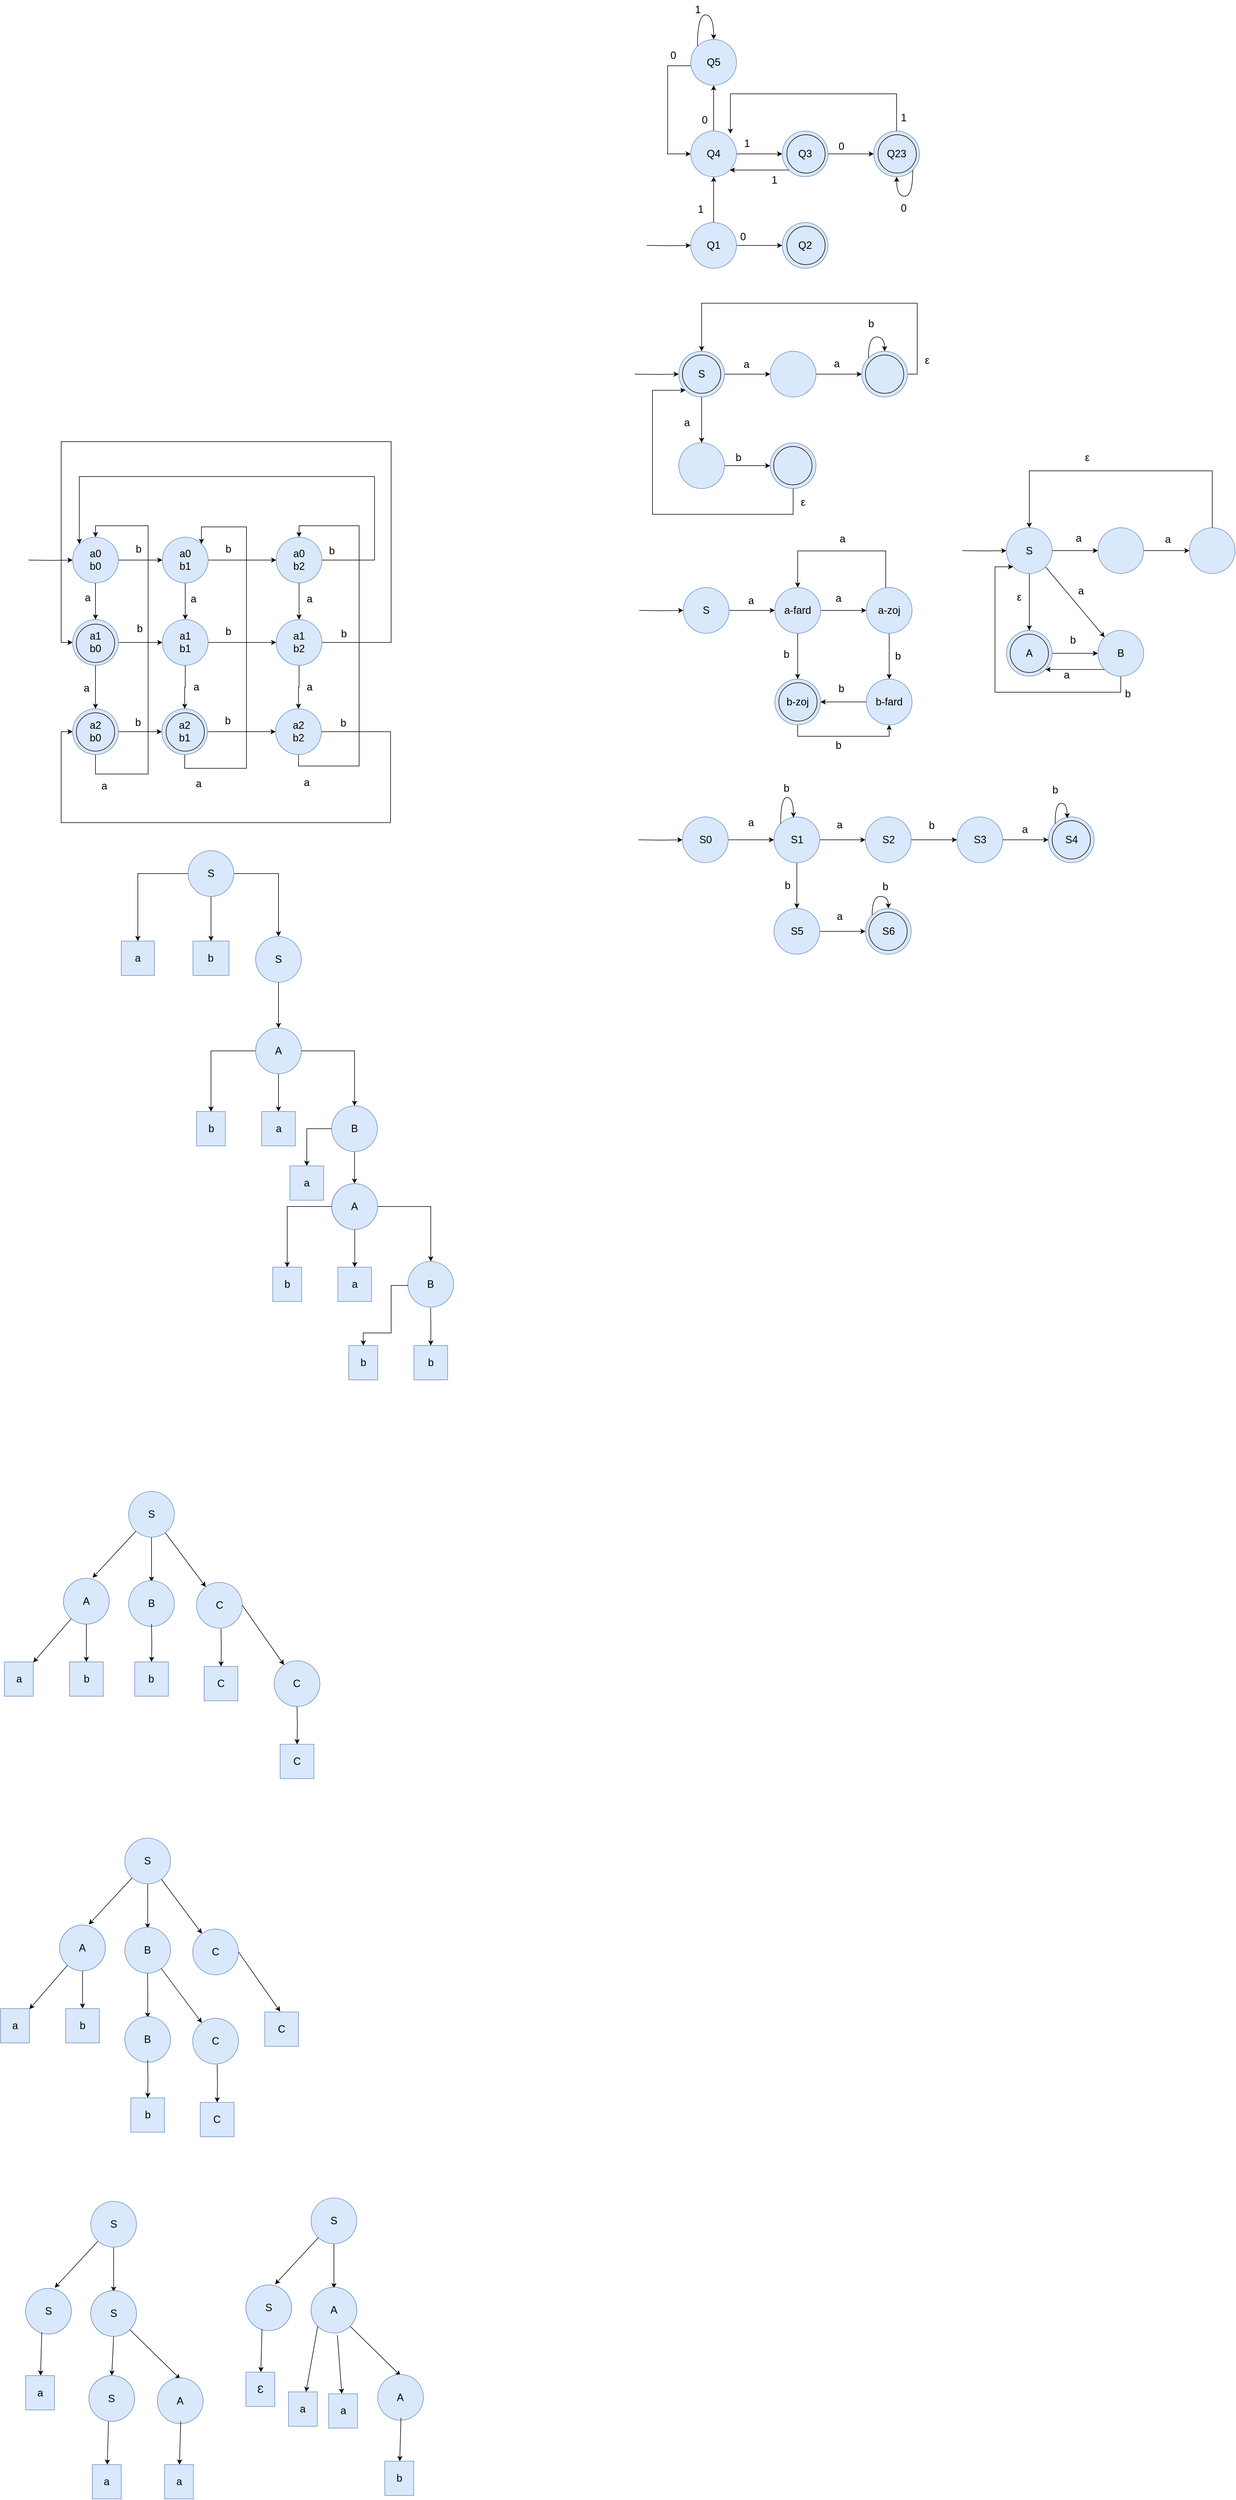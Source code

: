 <mxfile version="24.3.1" type="github">
  <diagram name="Page-1" id="eNZkA2NTbnl7GuclhR5Z">
    <mxGraphModel dx="394" dy="2319" grid="0" gridSize="10" guides="1" tooltips="1" connect="1" arrows="1" fold="1" page="0" pageScale="1" pageWidth="850" pageHeight="1100" math="0" shadow="0">
      <root>
        <mxCell id="0" />
        <mxCell id="1" parent="0" />
        <mxCell id="p42XSGhQ1gn5jIiI9MLK-1" value="" style="edgeStyle=orthogonalEdgeStyle;rounded=0;orthogonalLoop=1;jettySize=auto;html=1;fontFamily=Helvetica;fontSize=18;fontColor=default;" parent="1" source="p42XSGhQ1gn5jIiI9MLK-3" target="p42XSGhQ1gn5jIiI9MLK-7" edge="1">
          <mxGeometry relative="1" as="geometry" />
        </mxCell>
        <mxCell id="p42XSGhQ1gn5jIiI9MLK-2" value="" style="edgeStyle=orthogonalEdgeStyle;rounded=0;orthogonalLoop=1;jettySize=auto;html=1;fontFamily=Helvetica;fontSize=18;fontColor=default;" parent="1" source="p42XSGhQ1gn5jIiI9MLK-3" target="p42XSGhQ1gn5jIiI9MLK-9" edge="1">
          <mxGeometry relative="1" as="geometry" />
        </mxCell>
        <mxCell id="p42XSGhQ1gn5jIiI9MLK-3" value="Q1" style="ellipse;whiteSpace=wrap;html=1;aspect=fixed;hachureGap=4;fillColor=#dae8fc;strokeColor=#6c8ebf;rounded=0;fontSize=18;" parent="1" vertex="1">
          <mxGeometry x="1877" y="-511" width="80" height="80" as="geometry" />
        </mxCell>
        <mxCell id="p42XSGhQ1gn5jIiI9MLK-4" style="edgeStyle=orthogonalEdgeStyle;rounded=0;orthogonalLoop=1;jettySize=auto;html=1;fontSize=18;entryX=0;entryY=0.5;entryDx=0;entryDy=0;" parent="1" target="p42XSGhQ1gn5jIiI9MLK-3" edge="1">
          <mxGeometry relative="1" as="geometry">
            <mxPoint x="1800" y="-471" as="sourcePoint" />
            <mxPoint x="1841" y="-840" as="targetPoint" />
          </mxGeometry>
        </mxCell>
        <mxCell id="p42XSGhQ1gn5jIiI9MLK-5" value="" style="edgeStyle=orthogonalEdgeStyle;rounded=0;orthogonalLoop=1;jettySize=auto;html=1;fontFamily=Helvetica;fontSize=18;fontColor=default;" parent="1" source="p42XSGhQ1gn5jIiI9MLK-7" target="p42XSGhQ1gn5jIiI9MLK-12" edge="1">
          <mxGeometry relative="1" as="geometry" />
        </mxCell>
        <mxCell id="p42XSGhQ1gn5jIiI9MLK-6" value="" style="edgeStyle=orthogonalEdgeStyle;rounded=0;orthogonalLoop=1;jettySize=auto;html=1;fontFamily=Helvetica;fontSize=18;fontColor=default;" parent="1" source="p42XSGhQ1gn5jIiI9MLK-7" target="p42XSGhQ1gn5jIiI9MLK-15" edge="1">
          <mxGeometry relative="1" as="geometry" />
        </mxCell>
        <mxCell id="p42XSGhQ1gn5jIiI9MLK-7" value="Q4" style="ellipse;whiteSpace=wrap;html=1;fontSize=18;fillColor=#dae8fc;strokeColor=#6c8ebf;hachureGap=4;rounded=0;" parent="1" vertex="1">
          <mxGeometry x="1877" y="-671" width="80" height="80" as="geometry" />
        </mxCell>
        <mxCell id="p42XSGhQ1gn5jIiI9MLK-8" value="1" style="text;html=1;align=center;verticalAlign=middle;resizable=0;points=[];autosize=1;strokeColor=none;fillColor=none;fontFamily=Helvetica;fontSize=18;fontColor=default;" parent="1" vertex="1">
          <mxGeometry x="1879.5" y="-551" width="28" height="34" as="geometry" />
        </mxCell>
        <mxCell id="p42XSGhQ1gn5jIiI9MLK-9" value="Q2" style="ellipse;whiteSpace=wrap;html=1;fontSize=18;fillColor=#dae8fc;strokeColor=#6c8ebf;hachureGap=4;rounded=0;" parent="1" vertex="1">
          <mxGeometry x="2037" y="-511" width="80" height="80" as="geometry" />
        </mxCell>
        <mxCell id="p42XSGhQ1gn5jIiI9MLK-10" value="0" style="text;html=1;align=center;verticalAlign=middle;resizable=0;points=[];autosize=1;strokeColor=none;fillColor=none;fontFamily=Helvetica;fontSize=18;fontColor=default;" parent="1" vertex="1">
          <mxGeometry x="1953.5" y="-503" width="28" height="34" as="geometry" />
        </mxCell>
        <mxCell id="p42XSGhQ1gn5jIiI9MLK-11" value="" style="edgeStyle=orthogonalEdgeStyle;rounded=0;orthogonalLoop=1;jettySize=auto;html=1;fontFamily=Helvetica;fontSize=18;fontColor=default;" parent="1" source="p42XSGhQ1gn5jIiI9MLK-12" target="p42XSGhQ1gn5jIiI9MLK-19" edge="1">
          <mxGeometry relative="1" as="geometry" />
        </mxCell>
        <mxCell id="p42XSGhQ1gn5jIiI9MLK-12" value="Q3" style="ellipse;whiteSpace=wrap;html=1;fontSize=18;fillColor=#dae8fc;strokeColor=#6c8ebf;hachureGap=4;rounded=0;" parent="1" vertex="1">
          <mxGeometry x="2037" y="-671" width="80" height="80" as="geometry" />
        </mxCell>
        <mxCell id="p42XSGhQ1gn5jIiI9MLK-13" value="1" style="text;html=1;align=center;verticalAlign=middle;resizable=0;points=[];autosize=1;strokeColor=none;fillColor=none;fontFamily=Helvetica;fontSize=18;fontColor=default;" parent="1" vertex="1">
          <mxGeometry x="1960.5" y="-666" width="28" height="34" as="geometry" />
        </mxCell>
        <mxCell id="p42XSGhQ1gn5jIiI9MLK-14" style="edgeStyle=orthogonalEdgeStyle;rounded=0;orthogonalLoop=1;jettySize=auto;html=1;entryX=0;entryY=0.5;entryDx=0;entryDy=0;fontFamily=Helvetica;fontSize=18;fontColor=default;" parent="1" source="p42XSGhQ1gn5jIiI9MLK-15" target="p42XSGhQ1gn5jIiI9MLK-7" edge="1">
          <mxGeometry relative="1" as="geometry">
            <Array as="points">
              <mxPoint x="1836.5" y="-785" />
              <mxPoint x="1836.5" y="-631" />
            </Array>
          </mxGeometry>
        </mxCell>
        <mxCell id="p42XSGhQ1gn5jIiI9MLK-15" value="Q5" style="ellipse;whiteSpace=wrap;html=1;fontSize=18;fillColor=#dae8fc;strokeColor=#6c8ebf;hachureGap=4;rounded=0;" parent="1" vertex="1">
          <mxGeometry x="1877" y="-831" width="80" height="80" as="geometry" />
        </mxCell>
        <mxCell id="p42XSGhQ1gn5jIiI9MLK-16" value="0" style="text;html=1;align=center;verticalAlign=middle;resizable=0;points=[];autosize=1;strokeColor=none;fillColor=none;fontFamily=Helvetica;fontSize=18;fontColor=default;" parent="1" vertex="1">
          <mxGeometry x="1886.5" y="-707" width="28" height="34" as="geometry" />
        </mxCell>
        <mxCell id="p42XSGhQ1gn5jIiI9MLK-17" style="edgeStyle=orthogonalEdgeStyle;rounded=0;orthogonalLoop=1;jettySize=auto;html=1;exitX=0;exitY=1;exitDx=0;exitDy=0;entryX=1;entryY=1;entryDx=0;entryDy=0;fontFamily=Helvetica;fontSize=18;fontColor=default;" parent="1" source="p42XSGhQ1gn5jIiI9MLK-12" target="p42XSGhQ1gn5jIiI9MLK-7" edge="1">
          <mxGeometry relative="1" as="geometry" />
        </mxCell>
        <mxCell id="p42XSGhQ1gn5jIiI9MLK-18" value="1" style="text;html=1;align=center;verticalAlign=middle;resizable=0;points=[];autosize=1;strokeColor=none;fillColor=none;fontFamily=Helvetica;fontSize=18;fontColor=default;" parent="1" vertex="1">
          <mxGeometry x="2009" y="-602" width="28" height="34" as="geometry" />
        </mxCell>
        <mxCell id="p42XSGhQ1gn5jIiI9MLK-19" value="Q23" style="ellipse;whiteSpace=wrap;html=1;fontSize=18;fillColor=#dae8fc;strokeColor=#6c8ebf;hachureGap=4;rounded=0;" parent="1" vertex="1">
          <mxGeometry x="2197" y="-671" width="80" height="80" as="geometry" />
        </mxCell>
        <mxCell id="p42XSGhQ1gn5jIiI9MLK-20" value="0" style="text;html=1;align=center;verticalAlign=middle;resizable=0;points=[];autosize=1;strokeColor=none;fillColor=none;fontFamily=Helvetica;fontSize=18;fontColor=default;" parent="1" vertex="1">
          <mxGeometry x="2125.5" y="-661" width="28" height="34" as="geometry" />
        </mxCell>
        <mxCell id="p42XSGhQ1gn5jIiI9MLK-21" style="edgeStyle=orthogonalEdgeStyle;rounded=0;orthogonalLoop=1;jettySize=auto;html=1;exitX=0;exitY=0;exitDx=0;exitDy=0;entryX=0.5;entryY=0;entryDx=0;entryDy=0;fontFamily=Helvetica;fontSize=18;fontColor=default;curved=1;" parent="1" source="p42XSGhQ1gn5jIiI9MLK-15" target="p42XSGhQ1gn5jIiI9MLK-15" edge="1">
          <mxGeometry relative="1" as="geometry">
            <Array as="points">
              <mxPoint x="1888.5" y="-874" />
              <mxPoint x="1917.5" y="-874" />
            </Array>
          </mxGeometry>
        </mxCell>
        <mxCell id="p42XSGhQ1gn5jIiI9MLK-22" value="1" style="text;html=1;align=center;verticalAlign=middle;resizable=0;points=[];autosize=1;strokeColor=none;fillColor=none;fontFamily=Helvetica;fontSize=18;fontColor=default;" parent="1" vertex="1">
          <mxGeometry x="1874.5" y="-900" width="28" height="34" as="geometry" />
        </mxCell>
        <mxCell id="p42XSGhQ1gn5jIiI9MLK-23" value="0" style="text;html=1;align=center;verticalAlign=middle;resizable=0;points=[];autosize=1;strokeColor=none;fillColor=none;fontFamily=Helvetica;fontSize=18;fontColor=default;" parent="1" vertex="1">
          <mxGeometry x="1831.5" y="-820" width="28" height="34" as="geometry" />
        </mxCell>
        <mxCell id="p42XSGhQ1gn5jIiI9MLK-24" style="edgeStyle=orthogonalEdgeStyle;rounded=0;orthogonalLoop=1;jettySize=auto;html=1;entryX=0.866;entryY=0.06;entryDx=0;entryDy=0;entryPerimeter=0;fontFamily=Helvetica;fontSize=18;fontColor=default;" parent="1" source="p42XSGhQ1gn5jIiI9MLK-19" target="p42XSGhQ1gn5jIiI9MLK-7" edge="1">
          <mxGeometry relative="1" as="geometry">
            <Array as="points">
              <mxPoint x="2237.5" y="-736" />
              <mxPoint x="1946.5" y="-736" />
            </Array>
          </mxGeometry>
        </mxCell>
        <mxCell id="p42XSGhQ1gn5jIiI9MLK-25" value="1" style="text;html=1;align=center;verticalAlign=middle;resizable=0;points=[];autosize=1;strokeColor=none;fillColor=none;fontFamily=Helvetica;fontSize=18;fontColor=default;" parent="1" vertex="1">
          <mxGeometry x="2234.5" y="-711" width="28" height="34" as="geometry" />
        </mxCell>
        <mxCell id="p42XSGhQ1gn5jIiI9MLK-26" style="edgeStyle=orthogonalEdgeStyle;rounded=0;orthogonalLoop=1;jettySize=auto;html=1;exitX=1;exitY=1;exitDx=0;exitDy=0;entryX=0.5;entryY=1;entryDx=0;entryDy=0;fontFamily=Helvetica;fontSize=18;fontColor=default;curved=1;" parent="1" source="p42XSGhQ1gn5jIiI9MLK-19" target="p42XSGhQ1gn5jIiI9MLK-19" edge="1">
          <mxGeometry relative="1" as="geometry">
            <Array as="points">
              <mxPoint x="2265.5" y="-557" />
              <mxPoint x="2237.5" y="-557" />
            </Array>
          </mxGeometry>
        </mxCell>
        <mxCell id="p42XSGhQ1gn5jIiI9MLK-27" value="0" style="text;html=1;align=center;verticalAlign=middle;resizable=0;points=[];autosize=1;strokeColor=none;fillColor=none;fontFamily=Helvetica;fontSize=18;fontColor=default;" parent="1" vertex="1">
          <mxGeometry x="2234.5" y="-553" width="28" height="34" as="geometry" />
        </mxCell>
        <mxCell id="p42XSGhQ1gn5jIiI9MLK-28" value="" style="ellipse;whiteSpace=wrap;html=1;aspect=fixed;align=center;verticalAlign=middle;fontFamily=Helvetica;fontSize=18;fontColor=default;fillColor=none;gradientColor=none;strokeColor=#000000;" parent="1" vertex="1">
          <mxGeometry x="2045" y="-504.5" width="67" height="67" as="geometry" />
        </mxCell>
        <mxCell id="p42XSGhQ1gn5jIiI9MLK-29" value="" style="ellipse;whiteSpace=wrap;html=1;aspect=fixed;align=center;verticalAlign=middle;fontFamily=Helvetica;fontSize=18;fontColor=default;fillColor=none;gradientColor=none;strokeColor=#000000;" parent="1" vertex="1">
          <mxGeometry x="2045" y="-664.5" width="67" height="67" as="geometry" />
        </mxCell>
        <mxCell id="p42XSGhQ1gn5jIiI9MLK-30" value="" style="ellipse;whiteSpace=wrap;html=1;aspect=fixed;align=center;verticalAlign=middle;fontFamily=Helvetica;fontSize=18;fontColor=default;fillColor=none;gradientColor=none;strokeColor=#000000;" parent="1" vertex="1">
          <mxGeometry x="2204.5" y="-664.5" width="67" height="67" as="geometry" />
        </mxCell>
        <mxCell id="p42XSGhQ1gn5jIiI9MLK-36" value="" style="edgeStyle=orthogonalEdgeStyle;rounded=0;orthogonalLoop=1;jettySize=auto;html=1;" parent="1" source="p42XSGhQ1gn5jIiI9MLK-31" target="p42XSGhQ1gn5jIiI9MLK-35" edge="1">
          <mxGeometry relative="1" as="geometry" />
        </mxCell>
        <mxCell id="p42XSGhQ1gn5jIiI9MLK-45" value="" style="edgeStyle=orthogonalEdgeStyle;rounded=0;orthogonalLoop=1;jettySize=auto;html=1;fontFamily=Helvetica;fontSize=18;fontColor=default;autosize=1;resizable=0;" parent="1" source="p42XSGhQ1gn5jIiI9MLK-31" target="p42XSGhQ1gn5jIiI9MLK-44" edge="1">
          <mxGeometry relative="1" as="geometry" />
        </mxCell>
        <mxCell id="p42XSGhQ1gn5jIiI9MLK-31" value="S" style="ellipse;whiteSpace=wrap;html=1;aspect=fixed;hachureGap=4;fillColor=#dae8fc;strokeColor=#6c8ebf;rounded=0;fontSize=18;" parent="1" vertex="1">
          <mxGeometry x="1856" y="-286" width="80" height="80" as="geometry" />
        </mxCell>
        <mxCell id="p42XSGhQ1gn5jIiI9MLK-32" style="edgeStyle=orthogonalEdgeStyle;rounded=0;orthogonalLoop=1;jettySize=auto;html=1;fontSize=18;entryX=0;entryY=0.5;entryDx=0;entryDy=0;" parent="1" target="p42XSGhQ1gn5jIiI9MLK-31" edge="1">
          <mxGeometry relative="1" as="geometry">
            <mxPoint x="1779" y="-246" as="sourcePoint" />
            <mxPoint x="1820" y="-615" as="targetPoint" />
          </mxGeometry>
        </mxCell>
        <mxCell id="p42XSGhQ1gn5jIiI9MLK-38" value="" style="edgeStyle=orthogonalEdgeStyle;rounded=0;orthogonalLoop=1;jettySize=auto;html=1;" parent="1" source="p42XSGhQ1gn5jIiI9MLK-35" target="p42XSGhQ1gn5jIiI9MLK-37" edge="1">
          <mxGeometry relative="1" as="geometry" />
        </mxCell>
        <mxCell id="p42XSGhQ1gn5jIiI9MLK-35" value="" style="ellipse;whiteSpace=wrap;html=1;aspect=fixed;hachureGap=4;fillColor=#dae8fc;strokeColor=#6c8ebf;rounded=0;fontSize=18;" parent="1" vertex="1">
          <mxGeometry x="2016" y="-286" width="80" height="80" as="geometry" />
        </mxCell>
        <mxCell id="p42XSGhQ1gn5jIiI9MLK-48" style="edgeStyle=orthogonalEdgeStyle;rounded=0;orthogonalLoop=1;jettySize=auto;html=1;entryX=0.5;entryY=0;entryDx=0;entryDy=0;fontFamily=Helvetica;fontSize=18;fontColor=default;autosize=1;resizable=0;" parent="1" source="p42XSGhQ1gn5jIiI9MLK-37" target="p42XSGhQ1gn5jIiI9MLK-31" edge="1">
          <mxGeometry relative="1" as="geometry">
            <Array as="points">
              <mxPoint x="2273" y="-246" />
              <mxPoint x="2273" y="-370" />
              <mxPoint x="1896" y="-370" />
            </Array>
          </mxGeometry>
        </mxCell>
        <mxCell id="p42XSGhQ1gn5jIiI9MLK-37" value="" style="ellipse;whiteSpace=wrap;html=1;aspect=fixed;hachureGap=4;fillColor=#dae8fc;strokeColor=#6c8ebf;rounded=0;fontSize=18;" parent="1" vertex="1">
          <mxGeometry x="2176" y="-286" width="80" height="80" as="geometry" />
        </mxCell>
        <mxCell id="p42XSGhQ1gn5jIiI9MLK-40" value="a" style="text;html=1;align=center;verticalAlign=middle;resizable=0;points=[];autosize=1;strokeColor=none;fillColor=none;fontFamily=Helvetica;fontSize=18;fontColor=default;" parent="1" vertex="1">
          <mxGeometry x="1960" y="-280" width="28" height="34" as="geometry" />
        </mxCell>
        <mxCell id="p42XSGhQ1gn5jIiI9MLK-41" value="a" style="text;html=1;align=center;verticalAlign=middle;resizable=0;points=[];autosize=1;strokeColor=none;fillColor=none;fontFamily=Helvetica;fontSize=18;fontColor=default;" parent="1" vertex="1">
          <mxGeometry x="2118" y="-281" width="28" height="34" as="geometry" />
        </mxCell>
        <mxCell id="p42XSGhQ1gn5jIiI9MLK-42" style="edgeStyle=orthogonalEdgeStyle;rounded=0;orthogonalLoop=1;jettySize=auto;html=1;exitX=0;exitY=0;exitDx=0;exitDy=0;entryX=0.5;entryY=0;entryDx=0;entryDy=0;fontFamily=Helvetica;fontSize=18;fontColor=default;autosize=1;resizable=0;curved=1;" parent="1" source="p42XSGhQ1gn5jIiI9MLK-37" target="p42XSGhQ1gn5jIiI9MLK-37" edge="1">
          <mxGeometry relative="1" as="geometry">
            <Array as="points">
              <mxPoint x="2188" y="-311" />
              <mxPoint x="2216" y="-311" />
            </Array>
          </mxGeometry>
        </mxCell>
        <mxCell id="p42XSGhQ1gn5jIiI9MLK-43" value="b" style="text;html=1;align=center;verticalAlign=middle;resizable=0;points=[];autosize=1;strokeColor=none;fillColor=none;fontFamily=Helvetica;fontSize=18;fontColor=default;" parent="1" vertex="1">
          <mxGeometry x="2178" y="-351" width="28" height="34" as="geometry" />
        </mxCell>
        <mxCell id="p42XSGhQ1gn5jIiI9MLK-52" value="" style="edgeStyle=orthogonalEdgeStyle;rounded=0;orthogonalLoop=1;jettySize=auto;html=1;fontFamily=Helvetica;fontSize=18;fontColor=default;autosize=1;resizable=0;" parent="1" source="p42XSGhQ1gn5jIiI9MLK-44" target="p42XSGhQ1gn5jIiI9MLK-51" edge="1">
          <mxGeometry relative="1" as="geometry" />
        </mxCell>
        <mxCell id="p42XSGhQ1gn5jIiI9MLK-44" value="" style="ellipse;whiteSpace=wrap;html=1;aspect=fixed;hachureGap=4;fillColor=#dae8fc;strokeColor=#6c8ebf;rounded=0;fontSize=18;" parent="1" vertex="1">
          <mxGeometry x="1856" y="-126" width="80" height="80" as="geometry" />
        </mxCell>
        <mxCell id="p42XSGhQ1gn5jIiI9MLK-49" value="ε" style="text;html=1;align=center;verticalAlign=middle;resizable=0;points=[];autosize=1;strokeColor=none;fillColor=none;fontFamily=Helvetica;fontSize=18;fontColor=default;" parent="1" vertex="1">
          <mxGeometry x="2277" y="-287" width="26" height="34" as="geometry" />
        </mxCell>
        <mxCell id="p42XSGhQ1gn5jIiI9MLK-50" value="a" style="text;html=1;align=center;verticalAlign=middle;resizable=0;points=[];autosize=1;strokeColor=none;fillColor=none;fontFamily=Helvetica;fontSize=18;fontColor=default;" parent="1" vertex="1">
          <mxGeometry x="1856" y="-178" width="28" height="34" as="geometry" />
        </mxCell>
        <mxCell id="p42XSGhQ1gn5jIiI9MLK-55" style="edgeStyle=orthogonalEdgeStyle;rounded=0;orthogonalLoop=1;jettySize=auto;html=1;entryX=0;entryY=1;entryDx=0;entryDy=0;fontFamily=Helvetica;fontSize=18;fontColor=default;autosize=1;resizable=0;" parent="1" source="p42XSGhQ1gn5jIiI9MLK-51" target="p42XSGhQ1gn5jIiI9MLK-31" edge="1">
          <mxGeometry relative="1" as="geometry">
            <Array as="points">
              <mxPoint x="2056" y="-1" />
              <mxPoint x="1810" y="-1" />
              <mxPoint x="1810" y="-218" />
            </Array>
          </mxGeometry>
        </mxCell>
        <mxCell id="p42XSGhQ1gn5jIiI9MLK-51" value="" style="ellipse;whiteSpace=wrap;html=1;aspect=fixed;hachureGap=4;fillColor=#dae8fc;strokeColor=#6c8ebf;rounded=0;fontSize=18;" parent="1" vertex="1">
          <mxGeometry x="2016" y="-126" width="80" height="80" as="geometry" />
        </mxCell>
        <mxCell id="p42XSGhQ1gn5jIiI9MLK-53" value="b" style="text;html=1;align=center;verticalAlign=middle;resizable=0;points=[];autosize=1;strokeColor=none;fillColor=none;fontFamily=Helvetica;fontSize=18;fontColor=default;" parent="1" vertex="1">
          <mxGeometry x="1946" y="-117" width="28" height="34" as="geometry" />
        </mxCell>
        <mxCell id="p42XSGhQ1gn5jIiI9MLK-56" value="ε" style="text;html=1;align=center;verticalAlign=middle;resizable=0;points=[];autosize=1;strokeColor=none;fillColor=none;fontFamily=Helvetica;fontSize=18;fontColor=default;" parent="1" vertex="1">
          <mxGeometry x="2060" y="-39" width="26" height="34" as="geometry" />
        </mxCell>
        <mxCell id="p42XSGhQ1gn5jIiI9MLK-57" value="" style="ellipse;whiteSpace=wrap;html=1;aspect=fixed;align=center;verticalAlign=middle;fontFamily=Helvetica;fontSize=18;fontColor=default;fillColor=none;gradientColor=none;strokeColor=#000000;" parent="1" vertex="1">
          <mxGeometry x="1862.5" y="-279.5" width="67" height="67" as="geometry" />
        </mxCell>
        <mxCell id="p42XSGhQ1gn5jIiI9MLK-58" value="" style="ellipse;whiteSpace=wrap;html=1;aspect=fixed;align=center;verticalAlign=middle;fontFamily=Helvetica;fontSize=18;fontColor=default;fillColor=none;gradientColor=none;strokeColor=#000000;" parent="1" vertex="1">
          <mxGeometry x="2182.5" y="-279.5" width="67" height="67" as="geometry" />
        </mxCell>
        <mxCell id="p42XSGhQ1gn5jIiI9MLK-59" value="" style="ellipse;whiteSpace=wrap;html=1;aspect=fixed;align=center;verticalAlign=middle;fontFamily=Helvetica;fontSize=18;fontColor=default;fillColor=none;gradientColor=none;strokeColor=#000000;" parent="1" vertex="1">
          <mxGeometry x="2022" y="-119.5" width="67" height="67" as="geometry" />
        </mxCell>
        <mxCell id="3wRG5uY9hwC1dV_-qFoT-1" value="" style="edgeStyle=orthogonalEdgeStyle;rounded=0;orthogonalLoop=1;jettySize=auto;html=1;" parent="1" source="3wRG5uY9hwC1dV_-qFoT-3" target="3wRG5uY9hwC1dV_-qFoT-6" edge="1">
          <mxGeometry relative="1" as="geometry" />
        </mxCell>
        <mxCell id="3wRG5uY9hwC1dV_-qFoT-3" value="S" style="ellipse;whiteSpace=wrap;html=1;aspect=fixed;hachureGap=4;fillColor=#dae8fc;strokeColor=#6c8ebf;rounded=0;fontSize=18;" parent="1" vertex="1">
          <mxGeometry x="1864" y="127" width="80" height="80" as="geometry" />
        </mxCell>
        <mxCell id="3wRG5uY9hwC1dV_-qFoT-4" style="edgeStyle=orthogonalEdgeStyle;rounded=0;orthogonalLoop=1;jettySize=auto;html=1;fontSize=18;entryX=0;entryY=0.5;entryDx=0;entryDy=0;" parent="1" target="3wRG5uY9hwC1dV_-qFoT-3" edge="1">
          <mxGeometry relative="1" as="geometry">
            <mxPoint x="1787" y="167" as="sourcePoint" />
            <mxPoint x="1828" y="-202" as="targetPoint" />
          </mxGeometry>
        </mxCell>
        <mxCell id="3wRG5uY9hwC1dV_-qFoT-24" value="" style="edgeStyle=orthogonalEdgeStyle;rounded=0;orthogonalLoop=1;jettySize=auto;html=1;" parent="1" source="3wRG5uY9hwC1dV_-qFoT-6" target="3wRG5uY9hwC1dV_-qFoT-23" edge="1">
          <mxGeometry relative="1" as="geometry" />
        </mxCell>
        <mxCell id="3wRG5uY9hwC1dV_-qFoT-30" value="" style="edgeStyle=orthogonalEdgeStyle;rounded=0;orthogonalLoop=1;jettySize=auto;html=1;fontFamily=Helvetica;fontSize=18;fontColor=default;autosize=1;resizable=0;" parent="1" source="3wRG5uY9hwC1dV_-qFoT-6" target="3wRG5uY9hwC1dV_-qFoT-29" edge="1">
          <mxGeometry relative="1" as="geometry" />
        </mxCell>
        <mxCell id="3wRG5uY9hwC1dV_-qFoT-6" value="a-fard" style="ellipse;whiteSpace=wrap;html=1;aspect=fixed;hachureGap=4;fillColor=#dae8fc;strokeColor=#6c8ebf;rounded=0;fontSize=18;" parent="1" vertex="1">
          <mxGeometry x="2024" y="127" width="80" height="80" as="geometry" />
        </mxCell>
        <mxCell id="3wRG5uY9hwC1dV_-qFoT-9" value="a" style="text;html=1;align=center;verticalAlign=middle;resizable=0;points=[];autosize=1;strokeColor=none;fillColor=none;fontFamily=Helvetica;fontSize=18;fontColor=default;" parent="1" vertex="1">
          <mxGeometry x="1968" y="133" width="28" height="34" as="geometry" />
        </mxCell>
        <mxCell id="3wRG5uY9hwC1dV_-qFoT-27" style="edgeStyle=orthogonalEdgeStyle;rounded=0;orthogonalLoop=1;jettySize=auto;html=1;entryX=0.5;entryY=0;entryDx=0;entryDy=0;fontFamily=Helvetica;fontSize=18;fontColor=default;autosize=1;resizable=0;" parent="1" source="3wRG5uY9hwC1dV_-qFoT-23" target="3wRG5uY9hwC1dV_-qFoT-6" edge="1">
          <mxGeometry relative="1" as="geometry">
            <Array as="points">
              <mxPoint x="2218" y="63" />
              <mxPoint x="2064" y="63" />
            </Array>
          </mxGeometry>
        </mxCell>
        <mxCell id="3wRG5uY9hwC1dV_-qFoT-33" value="" style="edgeStyle=orthogonalEdgeStyle;rounded=0;orthogonalLoop=1;jettySize=auto;html=1;fontFamily=Helvetica;fontSize=18;fontColor=default;autosize=1;resizable=0;" parent="1" source="3wRG5uY9hwC1dV_-qFoT-23" target="3wRG5uY9hwC1dV_-qFoT-32" edge="1">
          <mxGeometry relative="1" as="geometry" />
        </mxCell>
        <mxCell id="3wRG5uY9hwC1dV_-qFoT-23" value="a-zoj" style="ellipse;whiteSpace=wrap;html=1;aspect=fixed;hachureGap=4;fillColor=#dae8fc;strokeColor=#6c8ebf;rounded=0;fontSize=18;" parent="1" vertex="1">
          <mxGeometry x="2184" y="127" width="80" height="80" as="geometry" />
        </mxCell>
        <mxCell id="3wRG5uY9hwC1dV_-qFoT-26" value="a" style="text;html=1;align=center;verticalAlign=middle;resizable=0;points=[];autosize=1;strokeColor=none;fillColor=none;fontFamily=Helvetica;fontSize=18;fontColor=default;" parent="1" vertex="1">
          <mxGeometry x="2121" y="129" width="28" height="34" as="geometry" />
        </mxCell>
        <mxCell id="3wRG5uY9hwC1dV_-qFoT-28" value="a" style="text;html=1;align=center;verticalAlign=middle;resizable=0;points=[];autosize=1;strokeColor=none;fillColor=none;fontFamily=Helvetica;fontSize=18;fontColor=default;" parent="1" vertex="1">
          <mxGeometry x="2128" y="25" width="28" height="34" as="geometry" />
        </mxCell>
        <mxCell id="3wRG5uY9hwC1dV_-qFoT-37" style="edgeStyle=orthogonalEdgeStyle;rounded=0;orthogonalLoop=1;jettySize=auto;html=1;entryX=0.5;entryY=1;entryDx=0;entryDy=0;fontFamily=Helvetica;fontSize=18;fontColor=default;autosize=1;resizable=0;" parent="1" source="3wRG5uY9hwC1dV_-qFoT-29" target="3wRG5uY9hwC1dV_-qFoT-32" edge="1">
          <mxGeometry relative="1" as="geometry">
            <Array as="points">
              <mxPoint x="2064" y="387" />
              <mxPoint x="2224" y="387" />
            </Array>
          </mxGeometry>
        </mxCell>
        <mxCell id="3wRG5uY9hwC1dV_-qFoT-29" value="b-zoj" style="ellipse;whiteSpace=wrap;html=1;aspect=fixed;hachureGap=4;fillColor=#dae8fc;strokeColor=#6c8ebf;rounded=0;fontSize=18;" parent="1" vertex="1">
          <mxGeometry x="2024" y="287" width="80" height="80" as="geometry" />
        </mxCell>
        <mxCell id="3wRG5uY9hwC1dV_-qFoT-31" value="b" style="text;html=1;align=center;verticalAlign=middle;resizable=0;points=[];autosize=1;strokeColor=none;fillColor=none;fontFamily=Helvetica;fontSize=18;fontColor=default;" parent="1" vertex="1">
          <mxGeometry x="2030" y="227" width="28" height="34" as="geometry" />
        </mxCell>
        <mxCell id="3wRG5uY9hwC1dV_-qFoT-35" style="edgeStyle=orthogonalEdgeStyle;rounded=0;orthogonalLoop=1;jettySize=auto;html=1;entryX=1;entryY=0.5;entryDx=0;entryDy=0;fontFamily=Helvetica;fontSize=18;fontColor=default;autosize=1;resizable=0;" parent="1" source="3wRG5uY9hwC1dV_-qFoT-32" target="3wRG5uY9hwC1dV_-qFoT-29" edge="1">
          <mxGeometry relative="1" as="geometry" />
        </mxCell>
        <mxCell id="3wRG5uY9hwC1dV_-qFoT-32" value="b-fard" style="ellipse;whiteSpace=wrap;html=1;aspect=fixed;hachureGap=4;fillColor=#dae8fc;strokeColor=#6c8ebf;rounded=0;fontSize=18;" parent="1" vertex="1">
          <mxGeometry x="2184" y="287" width="80" height="80" as="geometry" />
        </mxCell>
        <mxCell id="3wRG5uY9hwC1dV_-qFoT-34" value="b" style="text;html=1;align=center;verticalAlign=middle;resizable=0;points=[];autosize=1;strokeColor=none;fillColor=none;fontFamily=Helvetica;fontSize=18;fontColor=default;" parent="1" vertex="1">
          <mxGeometry x="2225" y="230" width="28" height="34" as="geometry" />
        </mxCell>
        <mxCell id="3wRG5uY9hwC1dV_-qFoT-36" value="b" style="text;html=1;align=center;verticalAlign=middle;resizable=0;points=[];autosize=1;strokeColor=none;fillColor=none;fontFamily=Helvetica;fontSize=18;fontColor=default;" parent="1" vertex="1">
          <mxGeometry x="2126" y="287" width="28" height="34" as="geometry" />
        </mxCell>
        <mxCell id="3wRG5uY9hwC1dV_-qFoT-38" value="b" style="text;html=1;align=center;verticalAlign=middle;resizable=0;points=[];autosize=1;strokeColor=none;fillColor=none;fontFamily=Helvetica;fontSize=18;fontColor=default;" parent="1" vertex="1">
          <mxGeometry x="2121" y="386" width="28" height="34" as="geometry" />
        </mxCell>
        <mxCell id="3wRG5uY9hwC1dV_-qFoT-39" value="" style="ellipse;whiteSpace=wrap;html=1;aspect=fixed;align=center;verticalAlign=middle;fontFamily=Helvetica;fontSize=18;fontColor=default;fillColor=none;gradientColor=none;strokeColor=#000000;" parent="1" vertex="1">
          <mxGeometry x="2031" y="293.5" width="67" height="67" as="geometry" />
        </mxCell>
        <mxCell id="3wRG5uY9hwC1dV_-qFoT-46" value="" style="edgeStyle=orthogonalEdgeStyle;rounded=0;orthogonalLoop=1;jettySize=auto;html=1;fontFamily=Helvetica;fontSize=18;fontColor=default;autosize=1;resizable=0;" parent="1" source="3wRG5uY9hwC1dV_-qFoT-41" target="3wRG5uY9hwC1dV_-qFoT-45" edge="1">
          <mxGeometry relative="1" as="geometry" />
        </mxCell>
        <mxCell id="3wRG5uY9hwC1dV_-qFoT-41" value="S0" style="ellipse;whiteSpace=wrap;html=1;aspect=fixed;hachureGap=4;fillColor=#dae8fc;strokeColor=#6c8ebf;rounded=0;fontSize=18;" parent="1" vertex="1">
          <mxGeometry x="1862.5" y="528" width="80" height="80" as="geometry" />
        </mxCell>
        <mxCell id="3wRG5uY9hwC1dV_-qFoT-42" style="edgeStyle=orthogonalEdgeStyle;rounded=0;orthogonalLoop=1;jettySize=auto;html=1;fontSize=18;entryX=0;entryY=0.5;entryDx=0;entryDy=0;" parent="1" target="3wRG5uY9hwC1dV_-qFoT-41" edge="1">
          <mxGeometry relative="1" as="geometry">
            <mxPoint x="1785.5" y="568" as="sourcePoint" />
            <mxPoint x="1826.5" y="199" as="targetPoint" />
          </mxGeometry>
        </mxCell>
        <mxCell id="3wRG5uY9hwC1dV_-qFoT-43" value="a" style="text;html=1;align=center;verticalAlign=middle;resizable=0;points=[];autosize=1;strokeColor=none;fillColor=none;fontFamily=Helvetica;fontSize=18;fontColor=default;" parent="1" vertex="1">
          <mxGeometry x="1968" y="521" width="28" height="34" as="geometry" />
        </mxCell>
        <mxCell id="3wRG5uY9hwC1dV_-qFoT-50" value="" style="edgeStyle=orthogonalEdgeStyle;rounded=0;orthogonalLoop=1;jettySize=auto;html=1;fontFamily=Helvetica;fontSize=18;fontColor=default;autosize=1;resizable=0;" parent="1" source="3wRG5uY9hwC1dV_-qFoT-45" target="3wRG5uY9hwC1dV_-qFoT-49" edge="1">
          <mxGeometry relative="1" as="geometry" />
        </mxCell>
        <mxCell id="3wRG5uY9hwC1dV_-qFoT-61" value="" style="edgeStyle=orthogonalEdgeStyle;rounded=0;orthogonalLoop=1;jettySize=auto;html=1;fontFamily=Helvetica;fontSize=18;fontColor=default;autosize=1;resizable=0;" parent="1" source="3wRG5uY9hwC1dV_-qFoT-45" target="3wRG5uY9hwC1dV_-qFoT-60" edge="1">
          <mxGeometry relative="1" as="geometry" />
        </mxCell>
        <mxCell id="3wRG5uY9hwC1dV_-qFoT-45" value="S1" style="ellipse;whiteSpace=wrap;html=1;aspect=fixed;hachureGap=4;fillColor=#dae8fc;strokeColor=#6c8ebf;rounded=0;fontSize=18;" parent="1" vertex="1">
          <mxGeometry x="2022.5" y="528" width="80" height="80" as="geometry" />
        </mxCell>
        <mxCell id="3wRG5uY9hwC1dV_-qFoT-47" style="edgeStyle=orthogonalEdgeStyle;rounded=0;orthogonalLoop=1;jettySize=auto;html=1;exitX=0;exitY=0;exitDx=0;exitDy=0;entryX=0.425;entryY=0.013;entryDx=0;entryDy=0;entryPerimeter=0;fontFamily=Helvetica;fontSize=18;fontColor=default;autosize=1;resizable=0;curved=1;" parent="1" source="3wRG5uY9hwC1dV_-qFoT-45" target="3wRG5uY9hwC1dV_-qFoT-45" edge="1">
          <mxGeometry relative="1" as="geometry">
            <Array as="points">
              <mxPoint x="2034" y="494" />
              <mxPoint x="2057" y="494" />
            </Array>
          </mxGeometry>
        </mxCell>
        <mxCell id="3wRG5uY9hwC1dV_-qFoT-48" value="b" style="text;html=1;align=center;verticalAlign=middle;resizable=0;points=[];autosize=1;strokeColor=none;fillColor=none;fontFamily=Helvetica;fontSize=18;fontColor=default;" parent="1" vertex="1">
          <mxGeometry x="2030" y="461" width="28" height="34" as="geometry" />
        </mxCell>
        <mxCell id="3wRG5uY9hwC1dV_-qFoT-53" value="" style="edgeStyle=orthogonalEdgeStyle;rounded=0;orthogonalLoop=1;jettySize=auto;html=1;fontFamily=Helvetica;fontSize=18;fontColor=default;autosize=1;resizable=0;" parent="1" source="3wRG5uY9hwC1dV_-qFoT-49" target="3wRG5uY9hwC1dV_-qFoT-52" edge="1">
          <mxGeometry relative="1" as="geometry" />
        </mxCell>
        <mxCell id="3wRG5uY9hwC1dV_-qFoT-49" value="S2" style="ellipse;whiteSpace=wrap;html=1;aspect=fixed;hachureGap=4;fillColor=#dae8fc;strokeColor=#6c8ebf;rounded=0;fontSize=18;" parent="1" vertex="1">
          <mxGeometry x="2182.5" y="528" width="80" height="80" as="geometry" />
        </mxCell>
        <mxCell id="3wRG5uY9hwC1dV_-qFoT-51" value="a" style="text;html=1;align=center;verticalAlign=middle;resizable=0;points=[];autosize=1;strokeColor=none;fillColor=none;fontFamily=Helvetica;fontSize=18;fontColor=default;" parent="1" vertex="1">
          <mxGeometry x="2123" y="525" width="28" height="34" as="geometry" />
        </mxCell>
        <mxCell id="3wRG5uY9hwC1dV_-qFoT-56" value="" style="edgeStyle=orthogonalEdgeStyle;rounded=0;orthogonalLoop=1;jettySize=auto;html=1;fontFamily=Helvetica;fontSize=18;fontColor=default;autosize=1;resizable=0;" parent="1" source="3wRG5uY9hwC1dV_-qFoT-52" target="3wRG5uY9hwC1dV_-qFoT-55" edge="1">
          <mxGeometry relative="1" as="geometry" />
        </mxCell>
        <mxCell id="3wRG5uY9hwC1dV_-qFoT-52" value="S3" style="ellipse;whiteSpace=wrap;html=1;aspect=fixed;hachureGap=4;fillColor=#dae8fc;strokeColor=#6c8ebf;rounded=0;fontSize=18;" parent="1" vertex="1">
          <mxGeometry x="2342.5" y="528" width="80" height="80" as="geometry" />
        </mxCell>
        <mxCell id="3wRG5uY9hwC1dV_-qFoT-54" value="b" style="text;html=1;align=center;verticalAlign=middle;resizable=0;points=[];autosize=1;strokeColor=none;fillColor=none;fontFamily=Helvetica;fontSize=18;fontColor=default;" parent="1" vertex="1">
          <mxGeometry x="2284" y="526" width="28" height="34" as="geometry" />
        </mxCell>
        <mxCell id="3wRG5uY9hwC1dV_-qFoT-55" value="S4" style="ellipse;whiteSpace=wrap;html=1;aspect=fixed;hachureGap=4;fillColor=#dae8fc;strokeColor=#6c8ebf;rounded=0;fontSize=18;" parent="1" vertex="1">
          <mxGeometry x="2502.5" y="528" width="80" height="80" as="geometry" />
        </mxCell>
        <mxCell id="3wRG5uY9hwC1dV_-qFoT-57" value="a" style="text;html=1;align=center;verticalAlign=middle;resizable=0;points=[];autosize=1;strokeColor=none;fillColor=none;fontFamily=Helvetica;fontSize=18;fontColor=default;" parent="1" vertex="1">
          <mxGeometry x="2447" y="533" width="28" height="34" as="geometry" />
        </mxCell>
        <mxCell id="3wRG5uY9hwC1dV_-qFoT-58" style="edgeStyle=orthogonalEdgeStyle;rounded=0;orthogonalLoop=1;jettySize=auto;html=1;exitX=0;exitY=0;exitDx=0;exitDy=0;entryX=0.409;entryY=0.028;entryDx=0;entryDy=0;entryPerimeter=0;fontFamily=Helvetica;fontSize=18;fontColor=default;autosize=1;resizable=0;curved=1;" parent="1" source="3wRG5uY9hwC1dV_-qFoT-55" target="3wRG5uY9hwC1dV_-qFoT-55" edge="1">
          <mxGeometry relative="1" as="geometry">
            <Array as="points">
              <mxPoint x="2514" y="504" />
              <mxPoint x="2535" y="504" />
            </Array>
          </mxGeometry>
        </mxCell>
        <mxCell id="3wRG5uY9hwC1dV_-qFoT-59" value="b" style="text;html=1;align=center;verticalAlign=middle;resizable=0;points=[];autosize=1;strokeColor=none;fillColor=none;fontFamily=Helvetica;fontSize=18;fontColor=default;" parent="1" vertex="1">
          <mxGeometry x="2500" y="464" width="28" height="34" as="geometry" />
        </mxCell>
        <mxCell id="3wRG5uY9hwC1dV_-qFoT-64" value="" style="edgeStyle=orthogonalEdgeStyle;rounded=0;orthogonalLoop=1;jettySize=auto;html=1;fontFamily=Helvetica;fontSize=18;fontColor=default;autosize=1;resizable=0;" parent="1" source="3wRG5uY9hwC1dV_-qFoT-60" target="3wRG5uY9hwC1dV_-qFoT-63" edge="1">
          <mxGeometry relative="1" as="geometry" />
        </mxCell>
        <mxCell id="3wRG5uY9hwC1dV_-qFoT-60" value="S5" style="ellipse;whiteSpace=wrap;html=1;aspect=fixed;hachureGap=4;fillColor=#dae8fc;strokeColor=#6c8ebf;rounded=0;fontSize=18;" parent="1" vertex="1">
          <mxGeometry x="2022.5" y="688" width="80" height="80" as="geometry" />
        </mxCell>
        <mxCell id="3wRG5uY9hwC1dV_-qFoT-62" value="b" style="text;html=1;align=center;verticalAlign=middle;resizable=0;points=[];autosize=1;strokeColor=none;fillColor=none;fontFamily=Helvetica;fontSize=18;fontColor=default;" parent="1" vertex="1">
          <mxGeometry x="2032" y="631" width="28" height="34" as="geometry" />
        </mxCell>
        <mxCell id="3wRG5uY9hwC1dV_-qFoT-63" value="S6" style="ellipse;whiteSpace=wrap;html=1;aspect=fixed;hachureGap=4;fillColor=#dae8fc;strokeColor=#6c8ebf;rounded=0;fontSize=18;" parent="1" vertex="1">
          <mxGeometry x="2182.5" y="688" width="80" height="80" as="geometry" />
        </mxCell>
        <mxCell id="3wRG5uY9hwC1dV_-qFoT-65" value="a" style="text;html=1;align=center;verticalAlign=middle;resizable=0;points=[];autosize=1;strokeColor=none;fillColor=none;fontFamily=Helvetica;fontSize=18;fontColor=default;" parent="1" vertex="1">
          <mxGeometry x="2123" y="685" width="28" height="34" as="geometry" />
        </mxCell>
        <mxCell id="3wRG5uY9hwC1dV_-qFoT-69" style="edgeStyle=orthogonalEdgeStyle;rounded=0;orthogonalLoop=1;jettySize=auto;html=1;exitX=0;exitY=0;exitDx=0;exitDy=0;entryX=0.5;entryY=0;entryDx=0;entryDy=0;fontFamily=Helvetica;fontSize=18;fontColor=default;autosize=1;resizable=0;curved=1;" parent="1" source="3wRG5uY9hwC1dV_-qFoT-63" target="3wRG5uY9hwC1dV_-qFoT-63" edge="1">
          <mxGeometry relative="1" as="geometry">
            <Array as="points">
              <mxPoint x="2194" y="667" />
              <mxPoint x="2223" y="667" />
            </Array>
          </mxGeometry>
        </mxCell>
        <mxCell id="3wRG5uY9hwC1dV_-qFoT-70" value="b" style="text;html=1;align=center;verticalAlign=middle;resizable=0;points=[];autosize=1;strokeColor=none;fillColor=none;fontFamily=Helvetica;fontSize=18;fontColor=default;" parent="1" vertex="1">
          <mxGeometry x="2203" y="633" width="28" height="34" as="geometry" />
        </mxCell>
        <mxCell id="3wRG5uY9hwC1dV_-qFoT-71" value="" style="ellipse;whiteSpace=wrap;html=1;aspect=fixed;align=center;verticalAlign=middle;fontFamily=Helvetica;fontSize=18;fontColor=default;fillColor=none;gradientColor=none;strokeColor=#000000;" parent="1" vertex="1">
          <mxGeometry x="2188.5" y="694.5" width="67" height="67" as="geometry" />
        </mxCell>
        <mxCell id="3wRG5uY9hwC1dV_-qFoT-72" value="" style="ellipse;whiteSpace=wrap;html=1;aspect=fixed;align=center;verticalAlign=middle;fontFamily=Helvetica;fontSize=18;fontColor=default;fillColor=none;gradientColor=none;strokeColor=#000000;" parent="1" vertex="1">
          <mxGeometry x="2509" y="534.5" width="67" height="67" as="geometry" />
        </mxCell>
        <mxCell id="3wRG5uY9hwC1dV_-qFoT-73" value="" style="edgeStyle=orthogonalEdgeStyle;rounded=0;orthogonalLoop=1;jettySize=auto;html=1;fontFamily=Helvetica;fontSize=18;fontColor=default;" parent="1" source="3wRG5uY9hwC1dV_-qFoT-75" target="3wRG5uY9hwC1dV_-qFoT-85" edge="1">
          <mxGeometry relative="1" as="geometry" />
        </mxCell>
        <mxCell id="3wRG5uY9hwC1dV_-qFoT-173" value="" style="edgeStyle=orthogonalEdgeStyle;rounded=0;orthogonalLoop=1;jettySize=auto;html=1;fontFamily=Helvetica;fontSize=18;fontColor=default;autosize=1;resizable=0;" parent="1" source="3wRG5uY9hwC1dV_-qFoT-75" target="3wRG5uY9hwC1dV_-qFoT-172" edge="1">
          <mxGeometry relative="1" as="geometry" />
        </mxCell>
        <mxCell id="3wRG5uY9hwC1dV_-qFoT-75" value="&lt;div&gt;a0&lt;/div&gt;&lt;div&gt;b0&lt;/div&gt;" style="ellipse;whiteSpace=wrap;html=1;aspect=fixed;hachureGap=4;fillColor=#dae8fc;strokeColor=#6c8ebf;rounded=0;fontSize=18;" parent="1" vertex="1">
          <mxGeometry x="796" y="39" width="80" height="80" as="geometry" />
        </mxCell>
        <mxCell id="3wRG5uY9hwC1dV_-qFoT-76" style="edgeStyle=orthogonalEdgeStyle;rounded=0;orthogonalLoop=1;jettySize=auto;html=1;fontSize=18;entryX=0;entryY=0.5;entryDx=0;entryDy=0;" parent="1" target="3wRG5uY9hwC1dV_-qFoT-75" edge="1">
          <mxGeometry relative="1" as="geometry">
            <mxPoint x="719" y="79" as="sourcePoint" />
            <mxPoint x="760" y="-290" as="targetPoint" />
          </mxGeometry>
        </mxCell>
        <mxCell id="3wRG5uY9hwC1dV_-qFoT-83" value="" style="edgeStyle=orthogonalEdgeStyle;rounded=0;orthogonalLoop=1;jettySize=auto;html=1;fontFamily=Helvetica;fontSize=18;fontColor=default;" parent="1" source="3wRG5uY9hwC1dV_-qFoT-85" target="3wRG5uY9hwC1dV_-qFoT-91" edge="1">
          <mxGeometry relative="1" as="geometry" />
        </mxCell>
        <mxCell id="3wRG5uY9hwC1dV_-qFoT-84" style="edgeStyle=orthogonalEdgeStyle;rounded=0;orthogonalLoop=1;jettySize=auto;html=1;exitX=0.5;exitY=1;exitDx=0;exitDy=0;fontFamily=Helvetica;fontSize=18;fontColor=default;" parent="1" source="3wRG5uY9hwC1dV_-qFoT-85" target="3wRG5uY9hwC1dV_-qFoT-108" edge="1">
          <mxGeometry relative="1" as="geometry" />
        </mxCell>
        <mxCell id="3wRG5uY9hwC1dV_-qFoT-85" value="a0&lt;div&gt;b1&lt;/div&gt;" style="ellipse;whiteSpace=wrap;html=1;fontSize=18;fillColor=#dae8fc;strokeColor=#6c8ebf;hachureGap=4;rounded=0;" parent="1" vertex="1">
          <mxGeometry x="952.97" y="39" width="80" height="80" as="geometry" />
        </mxCell>
        <mxCell id="3wRG5uY9hwC1dV_-qFoT-89" value="" style="edgeStyle=orthogonalEdgeStyle;rounded=0;orthogonalLoop=1;jettySize=auto;html=1;fontFamily=Helvetica;fontSize=18;fontColor=default;entryX=0;entryY=0;entryDx=0;entryDy=0;" parent="1" source="3wRG5uY9hwC1dV_-qFoT-91" target="3wRG5uY9hwC1dV_-qFoT-75" edge="1">
          <mxGeometry relative="1" as="geometry">
            <mxPoint x="1354" y="79" as="targetPoint" />
            <Array as="points">
              <mxPoint x="1324" y="79" />
              <mxPoint x="1324" y="-67" />
              <mxPoint x="808" y="-67" />
            </Array>
          </mxGeometry>
        </mxCell>
        <mxCell id="3wRG5uY9hwC1dV_-qFoT-90" style="edgeStyle=orthogonalEdgeStyle;rounded=0;orthogonalLoop=1;jettySize=auto;html=1;exitX=0.5;exitY=1;exitDx=0;exitDy=0;fontFamily=Helvetica;fontSize=18;fontColor=default;" parent="1" source="3wRG5uY9hwC1dV_-qFoT-91" target="3wRG5uY9hwC1dV_-qFoT-111" edge="1">
          <mxGeometry relative="1" as="geometry" />
        </mxCell>
        <mxCell id="3wRG5uY9hwC1dV_-qFoT-91" value="a0&lt;div&gt;b2&lt;/div&gt;" style="ellipse;whiteSpace=wrap;html=1;fontSize=18;fillColor=#dae8fc;strokeColor=#6c8ebf;hachureGap=4;rounded=0;" parent="1" vertex="1">
          <mxGeometry x="1152" y="39" width="80" height="80" as="geometry" />
        </mxCell>
        <mxCell id="3wRG5uY9hwC1dV_-qFoT-95" value="b" style="text;html=1;align=center;verticalAlign=middle;resizable=0;points=[];autosize=1;strokeColor=none;fillColor=none;fontFamily=Helvetica;fontSize=18;fontColor=default;" parent="1" vertex="1">
          <mxGeometry x="897" y="43" width="28" height="34" as="geometry" />
        </mxCell>
        <mxCell id="3wRG5uY9hwC1dV_-qFoT-96" value="b" style="text;html=1;align=center;verticalAlign=middle;resizable=0;points=[];autosize=1;strokeColor=none;fillColor=none;fontFamily=Helvetica;fontSize=18;fontColor=default;" parent="1" vertex="1">
          <mxGeometry x="1053.97" y="43" width="28" height="34" as="geometry" />
        </mxCell>
        <mxCell id="3wRG5uY9hwC1dV_-qFoT-97" value="b" style="text;html=1;align=center;verticalAlign=middle;resizable=0;points=[];autosize=1;strokeColor=none;fillColor=none;fontFamily=Helvetica;fontSize=18;fontColor=default;" parent="1" vertex="1">
          <mxGeometry x="1235" y="45.5" width="28" height="34" as="geometry" />
        </mxCell>
        <mxCell id="3wRG5uY9hwC1dV_-qFoT-106" value="" style="edgeStyle=orthogonalEdgeStyle;rounded=0;orthogonalLoop=1;jettySize=auto;html=1;fontFamily=Helvetica;fontSize=18;fontColor=default;" parent="1" source="3wRG5uY9hwC1dV_-qFoT-108" target="3wRG5uY9hwC1dV_-qFoT-111" edge="1">
          <mxGeometry relative="1" as="geometry" />
        </mxCell>
        <mxCell id="3wRG5uY9hwC1dV_-qFoT-107" style="edgeStyle=orthogonalEdgeStyle;rounded=0;orthogonalLoop=1;jettySize=auto;html=1;entryX=0.5;entryY=0;entryDx=0;entryDy=0;fontFamily=Helvetica;fontSize=18;fontColor=default;" parent="1" source="3wRG5uY9hwC1dV_-qFoT-108" target="3wRG5uY9hwC1dV_-qFoT-119" edge="1">
          <mxGeometry relative="1" as="geometry" />
        </mxCell>
        <mxCell id="3wRG5uY9hwC1dV_-qFoT-108" value="a1&lt;div&gt;b1&lt;/div&gt;" style="ellipse;whiteSpace=wrap;html=1;fontSize=18;fillColor=#dae8fc;strokeColor=#6c8ebf;hachureGap=4;rounded=0;" parent="1" vertex="1">
          <mxGeometry x="952.97" y="183" width="80" height="80" as="geometry" />
        </mxCell>
        <mxCell id="3wRG5uY9hwC1dV_-qFoT-109" value="" style="edgeStyle=orthogonalEdgeStyle;rounded=0;orthogonalLoop=1;jettySize=auto;html=1;fontFamily=Helvetica;fontSize=18;fontColor=default;entryX=0;entryY=0.5;entryDx=0;entryDy=0;" parent="1" source="3wRG5uY9hwC1dV_-qFoT-111" target="3wRG5uY9hwC1dV_-qFoT-172" edge="1">
          <mxGeometry relative="1" as="geometry">
            <mxPoint x="1354" y="223" as="targetPoint" />
            <Array as="points">
              <mxPoint x="1353" y="223" />
              <mxPoint x="1353" y="-128" />
              <mxPoint x="776" y="-128" />
              <mxPoint x="776" y="223" />
            </Array>
          </mxGeometry>
        </mxCell>
        <mxCell id="3wRG5uY9hwC1dV_-qFoT-110" style="edgeStyle=orthogonalEdgeStyle;rounded=0;orthogonalLoop=1;jettySize=auto;html=1;fontFamily=Helvetica;fontSize=18;fontColor=default;" parent="1" source="3wRG5uY9hwC1dV_-qFoT-111" target="3wRG5uY9hwC1dV_-qFoT-122" edge="1">
          <mxGeometry relative="1" as="geometry" />
        </mxCell>
        <mxCell id="3wRG5uY9hwC1dV_-qFoT-111" value="a1&lt;div&gt;b2&lt;/div&gt;" style="ellipse;whiteSpace=wrap;html=1;fontSize=18;fillColor=#dae8fc;strokeColor=#6c8ebf;hachureGap=4;rounded=0;" parent="1" vertex="1">
          <mxGeometry x="1152" y="183" width="80" height="80" as="geometry" />
        </mxCell>
        <mxCell id="3wRG5uY9hwC1dV_-qFoT-115" value="b" style="text;html=1;align=center;verticalAlign=middle;resizable=0;points=[];autosize=1;strokeColor=none;fillColor=none;fontFamily=Helvetica;fontSize=18;fontColor=default;" parent="1" vertex="1">
          <mxGeometry x="1053.97" y="187" width="28" height="34" as="geometry" />
        </mxCell>
        <mxCell id="3wRG5uY9hwC1dV_-qFoT-116" value="b" style="text;html=1;align=center;verticalAlign=middle;resizable=0;points=[];autosize=1;strokeColor=none;fillColor=none;fontFamily=Helvetica;fontSize=18;fontColor=default;" parent="1" vertex="1">
          <mxGeometry x="1256" y="191" width="28" height="34" as="geometry" />
        </mxCell>
        <mxCell id="3wRG5uY9hwC1dV_-qFoT-117" value="" style="edgeStyle=orthogonalEdgeStyle;rounded=0;orthogonalLoop=1;jettySize=auto;html=1;fontFamily=Helvetica;fontSize=18;fontColor=default;" parent="1" source="3wRG5uY9hwC1dV_-qFoT-119" target="3wRG5uY9hwC1dV_-qFoT-122" edge="1">
          <mxGeometry relative="1" as="geometry" />
        </mxCell>
        <mxCell id="3wRG5uY9hwC1dV_-qFoT-118" style="edgeStyle=orthogonalEdgeStyle;rounded=0;orthogonalLoop=1;jettySize=auto;html=1;entryX=1;entryY=0;entryDx=0;entryDy=0;fontFamily=Helvetica;fontSize=18;fontColor=default;" parent="1" source="3wRG5uY9hwC1dV_-qFoT-119" target="3wRG5uY9hwC1dV_-qFoT-85" edge="1">
          <mxGeometry relative="1" as="geometry">
            <Array as="points">
              <mxPoint x="992" y="443" />
              <mxPoint x="1100" y="443" />
              <mxPoint x="1100" y="21" />
              <mxPoint x="1021" y="21" />
            </Array>
          </mxGeometry>
        </mxCell>
        <mxCell id="3wRG5uY9hwC1dV_-qFoT-119" value="a2&lt;div&gt;b1&lt;/div&gt;" style="ellipse;whiteSpace=wrap;html=1;fontSize=18;fillColor=#dae8fc;strokeColor=#6c8ebf;hachureGap=4;rounded=0;" parent="1" vertex="1">
          <mxGeometry x="951.97" y="339" width="80" height="80" as="geometry" />
        </mxCell>
        <mxCell id="3wRG5uY9hwC1dV_-qFoT-120" value="" style="edgeStyle=orthogonalEdgeStyle;rounded=0;orthogonalLoop=1;jettySize=auto;html=1;fontFamily=Helvetica;fontSize=18;fontColor=default;entryX=0;entryY=0.5;entryDx=0;entryDy=0;" parent="1" source="3wRG5uY9hwC1dV_-qFoT-122" target="3wRG5uY9hwC1dV_-qFoT-174" edge="1">
          <mxGeometry relative="1" as="geometry">
            <mxPoint x="1353" y="379" as="targetPoint" />
            <Array as="points">
              <mxPoint x="1352" y="379" />
              <mxPoint x="1352" y="538" />
              <mxPoint x="776" y="538" />
              <mxPoint x="776" y="379" />
            </Array>
          </mxGeometry>
        </mxCell>
        <mxCell id="3wRG5uY9hwC1dV_-qFoT-121" style="edgeStyle=orthogonalEdgeStyle;rounded=0;orthogonalLoop=1;jettySize=auto;html=1;exitX=0.5;exitY=1;exitDx=0;exitDy=0;entryX=0.5;entryY=0;entryDx=0;entryDy=0;fontFamily=Helvetica;fontSize=18;fontColor=default;" parent="1" source="3wRG5uY9hwC1dV_-qFoT-122" target="3wRG5uY9hwC1dV_-qFoT-91" edge="1">
          <mxGeometry relative="1" as="geometry">
            <Array as="points">
              <mxPoint x="1191" y="439" />
              <mxPoint x="1297" y="439" />
              <mxPoint x="1297" y="19" />
              <mxPoint x="1192" y="19" />
            </Array>
          </mxGeometry>
        </mxCell>
        <mxCell id="3wRG5uY9hwC1dV_-qFoT-122" value="a2&lt;div&gt;b2&lt;/div&gt;" style="ellipse;whiteSpace=wrap;html=1;fontSize=18;fillColor=#dae8fc;strokeColor=#6c8ebf;hachureGap=4;rounded=0;" parent="1" vertex="1">
          <mxGeometry x="1151" y="339" width="80" height="80" as="geometry" />
        </mxCell>
        <mxCell id="3wRG5uY9hwC1dV_-qFoT-126" value="b" style="text;html=1;align=center;verticalAlign=middle;resizable=0;points=[];autosize=1;strokeColor=none;fillColor=none;fontFamily=Helvetica;fontSize=18;fontColor=default;" parent="1" vertex="1">
          <mxGeometry x="1052.97" y="343" width="28" height="34" as="geometry" />
        </mxCell>
        <mxCell id="3wRG5uY9hwC1dV_-qFoT-127" value="b" style="text;html=1;align=center;verticalAlign=middle;resizable=0;points=[];autosize=1;strokeColor=none;fillColor=none;fontFamily=Helvetica;fontSize=18;fontColor=default;" parent="1" vertex="1">
          <mxGeometry x="1255" y="347" width="28" height="34" as="geometry" />
        </mxCell>
        <mxCell id="3wRG5uY9hwC1dV_-qFoT-144" style="edgeStyle=orthogonalEdgeStyle;rounded=0;orthogonalLoop=1;jettySize=auto;html=1;exitX=1;exitY=1;exitDx=0;exitDy=0;entryX=1;entryY=0.5;entryDx=0;entryDy=0;fontFamily=Helvetica;fontSize=18;fontColor=default;" parent="1" edge="1">
          <mxGeometry relative="1" as="geometry">
            <Array as="points">
              <mxPoint x="1426" y="-42" />
              <mxPoint x="1426" y="-11" />
              <mxPoint x="1624" y="-11" />
              <mxPoint x="1624" y="-460" />
            </Array>
            <mxPoint x="1435.0" y="-460" as="targetPoint" />
          </mxGeometry>
        </mxCell>
        <mxCell id="3wRG5uY9hwC1dV_-qFoT-152" value="a" style="text;html=1;align=center;verticalAlign=middle;resizable=0;points=[];autosize=1;strokeColor=none;fillColor=none;fontFamily=Helvetica;fontSize=18;fontColor=default;" parent="1" vertex="1">
          <mxGeometry x="992.97" y="130" width="28" height="34" as="geometry" />
        </mxCell>
        <mxCell id="3wRG5uY9hwC1dV_-qFoT-153" value="a" style="text;html=1;align=center;verticalAlign=middle;resizable=0;points=[];autosize=1;strokeColor=none;fillColor=none;fontFamily=Helvetica;fontSize=18;fontColor=default;" parent="1" vertex="1">
          <mxGeometry x="997.97" y="284" width="28" height="34" as="geometry" />
        </mxCell>
        <mxCell id="3wRG5uY9hwC1dV_-qFoT-154" value="a" style="text;html=1;align=center;verticalAlign=middle;resizable=0;points=[];autosize=1;strokeColor=none;fillColor=none;fontFamily=Helvetica;fontSize=18;fontColor=default;" parent="1" vertex="1">
          <mxGeometry x="1196" y="130" width="28" height="34" as="geometry" />
        </mxCell>
        <mxCell id="3wRG5uY9hwC1dV_-qFoT-155" value="a" style="text;html=1;align=center;verticalAlign=middle;resizable=0;points=[];autosize=1;strokeColor=none;fillColor=none;fontFamily=Helvetica;fontSize=18;fontColor=default;" parent="1" vertex="1">
          <mxGeometry x="1196" y="284" width="28" height="34" as="geometry" />
        </mxCell>
        <mxCell id="3wRG5uY9hwC1dV_-qFoT-158" value="a" style="text;html=1;align=center;verticalAlign=middle;resizable=0;points=[];autosize=1;strokeColor=none;fillColor=none;fontFamily=Helvetica;fontSize=18;fontColor=default;" parent="1" vertex="1">
          <mxGeometry x="1191" y="451" width="28" height="34" as="geometry" />
        </mxCell>
        <mxCell id="3wRG5uY9hwC1dV_-qFoT-159" value="a" style="text;html=1;align=center;verticalAlign=middle;resizable=0;points=[];autosize=1;strokeColor=none;fillColor=none;fontFamily=Helvetica;fontSize=18;fontColor=default;" parent="1" vertex="1">
          <mxGeometry x="1002" y="453" width="28" height="34" as="geometry" />
        </mxCell>
        <mxCell id="3wRG5uY9hwC1dV_-qFoT-175" value="" style="edgeStyle=orthogonalEdgeStyle;rounded=0;orthogonalLoop=1;jettySize=auto;html=1;fontFamily=Helvetica;fontSize=18;fontColor=default;autosize=1;resizable=0;" parent="1" source="3wRG5uY9hwC1dV_-qFoT-172" target="3wRG5uY9hwC1dV_-qFoT-174" edge="1">
          <mxGeometry relative="1" as="geometry" />
        </mxCell>
        <mxCell id="3wRG5uY9hwC1dV_-qFoT-178" style="edgeStyle=orthogonalEdgeStyle;rounded=0;orthogonalLoop=1;jettySize=auto;html=1;entryX=0;entryY=0.5;entryDx=0;entryDy=0;fontFamily=Helvetica;fontSize=18;fontColor=default;autosize=1;resizable=0;" parent="1" source="3wRG5uY9hwC1dV_-qFoT-172" target="3wRG5uY9hwC1dV_-qFoT-108" edge="1">
          <mxGeometry relative="1" as="geometry" />
        </mxCell>
        <mxCell id="3wRG5uY9hwC1dV_-qFoT-172" value="&lt;div&gt;a1&lt;/div&gt;&lt;div&gt;b0&lt;/div&gt;" style="ellipse;whiteSpace=wrap;html=1;aspect=fixed;hachureGap=4;fillColor=#dae8fc;strokeColor=#6c8ebf;rounded=0;fontSize=18;" parent="1" vertex="1">
          <mxGeometry x="796" y="183" width="80" height="80" as="geometry" />
        </mxCell>
        <mxCell id="3wRG5uY9hwC1dV_-qFoT-179" style="edgeStyle=orthogonalEdgeStyle;rounded=0;orthogonalLoop=1;jettySize=auto;html=1;entryX=0;entryY=0.5;entryDx=0;entryDy=0;fontFamily=Helvetica;fontSize=18;fontColor=default;autosize=1;resizable=0;" parent="1" source="3wRG5uY9hwC1dV_-qFoT-174" target="3wRG5uY9hwC1dV_-qFoT-119" edge="1">
          <mxGeometry relative="1" as="geometry" />
        </mxCell>
        <mxCell id="3wRG5uY9hwC1dV_-qFoT-184" style="edgeStyle=orthogonalEdgeStyle;rounded=0;orthogonalLoop=1;jettySize=auto;html=1;entryX=0.5;entryY=0;entryDx=0;entryDy=0;fontFamily=Helvetica;fontSize=18;fontColor=default;autosize=1;resizable=0;" parent="1" source="3wRG5uY9hwC1dV_-qFoT-174" target="3wRG5uY9hwC1dV_-qFoT-75" edge="1">
          <mxGeometry relative="1" as="geometry">
            <Array as="points">
              <mxPoint x="836" y="453" />
              <mxPoint x="928" y="453" />
              <mxPoint x="928" y="19" />
              <mxPoint x="836" y="19" />
            </Array>
          </mxGeometry>
        </mxCell>
        <mxCell id="3wRG5uY9hwC1dV_-qFoT-174" value="&lt;div&gt;a2&lt;/div&gt;&lt;div&gt;b0&lt;/div&gt;" style="ellipse;whiteSpace=wrap;html=1;aspect=fixed;hachureGap=4;fillColor=#dae8fc;strokeColor=#6c8ebf;rounded=0;fontSize=18;" parent="1" vertex="1">
          <mxGeometry x="796" y="339" width="80" height="80" as="geometry" />
        </mxCell>
        <mxCell id="3wRG5uY9hwC1dV_-qFoT-180" value="b" style="text;html=1;align=center;verticalAlign=middle;resizable=0;points=[];autosize=1;strokeColor=none;fillColor=none;fontFamily=Helvetica;fontSize=18;fontColor=default;" parent="1" vertex="1">
          <mxGeometry x="899" y="182" width="28" height="34" as="geometry" />
        </mxCell>
        <mxCell id="3wRG5uY9hwC1dV_-qFoT-181" value="b" style="text;html=1;align=center;verticalAlign=middle;resizable=0;points=[];autosize=1;strokeColor=none;fillColor=none;fontFamily=Helvetica;fontSize=18;fontColor=default;" parent="1" vertex="1">
          <mxGeometry x="896" y="346" width="28" height="34" as="geometry" />
        </mxCell>
        <mxCell id="3wRG5uY9hwC1dV_-qFoT-182" value="a" style="text;html=1;align=center;verticalAlign=middle;resizable=0;points=[];autosize=1;strokeColor=none;fillColor=none;fontFamily=Helvetica;fontSize=18;fontColor=default;" parent="1" vertex="1">
          <mxGeometry x="808" y="128" width="28" height="34" as="geometry" />
        </mxCell>
        <mxCell id="3wRG5uY9hwC1dV_-qFoT-183" value="a" style="text;html=1;align=center;verticalAlign=middle;resizable=0;points=[];autosize=1;strokeColor=none;fillColor=none;fontFamily=Helvetica;fontSize=18;fontColor=default;" parent="1" vertex="1">
          <mxGeometry x="806" y="286" width="28" height="34" as="geometry" />
        </mxCell>
        <mxCell id="3wRG5uY9hwC1dV_-qFoT-185" value="a" style="text;html=1;align=center;verticalAlign=middle;resizable=0;points=[];autosize=1;strokeColor=none;fillColor=none;fontFamily=Helvetica;fontSize=18;fontColor=default;" parent="1" vertex="1">
          <mxGeometry x="837" y="457" width="28" height="34" as="geometry" />
        </mxCell>
        <mxCell id="3wRG5uY9hwC1dV_-qFoT-189" value="" style="ellipse;whiteSpace=wrap;html=1;aspect=fixed;align=center;verticalAlign=middle;fontFamily=Helvetica;fontSize=18;fontColor=default;fillColor=none;gradientColor=none;strokeColor=#000000;" parent="1" vertex="1">
          <mxGeometry x="802.5" y="191" width="67" height="67" as="geometry" />
        </mxCell>
        <mxCell id="3wRG5uY9hwC1dV_-qFoT-190" value="" style="ellipse;whiteSpace=wrap;html=1;aspect=fixed;align=center;verticalAlign=middle;fontFamily=Helvetica;fontSize=18;fontColor=default;fillColor=none;gradientColor=none;strokeColor=#000000;" parent="1" vertex="1">
          <mxGeometry x="802.5" y="346" width="67" height="67" as="geometry" />
        </mxCell>
        <mxCell id="3wRG5uY9hwC1dV_-qFoT-191" value="" style="ellipse;whiteSpace=wrap;html=1;aspect=fixed;align=center;verticalAlign=middle;fontFamily=Helvetica;fontSize=18;fontColor=default;fillColor=none;gradientColor=none;strokeColor=#000000;" parent="1" vertex="1">
          <mxGeometry x="959.47" y="346" width="67" height="67" as="geometry" />
        </mxCell>
        <mxCell id="3wRG5uY9hwC1dV_-qFoT-195" value="" style="edgeStyle=orthogonalEdgeStyle;rounded=0;orthogonalLoop=1;jettySize=auto;html=1;fontFamily=Helvetica;fontSize=18;fontColor=default;autosize=1;resizable=0;" parent="1" source="3wRG5uY9hwC1dV_-qFoT-193" target="3wRG5uY9hwC1dV_-qFoT-194" edge="1">
          <mxGeometry relative="1" as="geometry" />
        </mxCell>
        <mxCell id="3wRG5uY9hwC1dV_-qFoT-197" value="" style="edgeStyle=orthogonalEdgeStyle;rounded=0;orthogonalLoop=1;jettySize=auto;html=1;fontFamily=Helvetica;fontSize=18;fontColor=default;autosize=1;resizable=0;" parent="1" source="3wRG5uY9hwC1dV_-qFoT-193" target="3wRG5uY9hwC1dV_-qFoT-196" edge="1">
          <mxGeometry relative="1" as="geometry" />
        </mxCell>
        <mxCell id="3wRG5uY9hwC1dV_-qFoT-199" value="" style="edgeStyle=orthogonalEdgeStyle;rounded=0;orthogonalLoop=1;jettySize=auto;html=1;fontFamily=Helvetica;fontSize=18;fontColor=default;autosize=1;resizable=0;" parent="1" source="3wRG5uY9hwC1dV_-qFoT-193" target="3wRG5uY9hwC1dV_-qFoT-198" edge="1">
          <mxGeometry relative="1" as="geometry" />
        </mxCell>
        <mxCell id="3wRG5uY9hwC1dV_-qFoT-193" value="S" style="ellipse;whiteSpace=wrap;html=1;fontSize=18;fillColor=#dae8fc;strokeColor=#6c8ebf;hachureGap=4;rounded=0;" parent="1" vertex="1">
          <mxGeometry x="997.97" y="587" width="80" height="80" as="geometry" />
        </mxCell>
        <mxCell id="3wRG5uY9hwC1dV_-qFoT-205" value="" style="edgeStyle=orthogonalEdgeStyle;rounded=0;orthogonalLoop=1;jettySize=auto;html=1;fontFamily=Helvetica;fontSize=18;fontColor=default;autosize=1;resizable=0;" parent="1" source="3wRG5uY9hwC1dV_-qFoT-194" target="3wRG5uY9hwC1dV_-qFoT-204" edge="1">
          <mxGeometry relative="1" as="geometry" />
        </mxCell>
        <mxCell id="3wRG5uY9hwC1dV_-qFoT-194" value="S" style="ellipse;whiteSpace=wrap;html=1;fontSize=18;fillColor=#dae8fc;strokeColor=#6c8ebf;hachureGap=4;rounded=0;" parent="1" vertex="1">
          <mxGeometry x="1116" y="737" width="80" height="80" as="geometry" />
        </mxCell>
        <mxCell id="3wRG5uY9hwC1dV_-qFoT-196" value="a" style="whiteSpace=wrap;html=1;fontSize=18;fillColor=#dae8fc;strokeColor=#6c8ebf;hachureGap=4;rounded=0;" parent="1" vertex="1">
          <mxGeometry x="881.02" y="745" width="57.97" height="60" as="geometry" />
        </mxCell>
        <mxCell id="3wRG5uY9hwC1dV_-qFoT-198" value="b" style="whiteSpace=wrap;html=1;fontSize=18;fillColor=#dae8fc;strokeColor=#6c8ebf;hachureGap=4;rounded=0;" parent="1" vertex="1">
          <mxGeometry x="1006.46" y="745" width="63.01" height="60" as="geometry" />
        </mxCell>
        <mxCell id="3wRG5uY9hwC1dV_-qFoT-207" value="" style="edgeStyle=orthogonalEdgeStyle;rounded=0;orthogonalLoop=1;jettySize=auto;html=1;fontFamily=Helvetica;fontSize=18;fontColor=default;autosize=1;resizable=0;" parent="1" source="3wRG5uY9hwC1dV_-qFoT-204" target="3wRG5uY9hwC1dV_-qFoT-206" edge="1">
          <mxGeometry relative="1" as="geometry" />
        </mxCell>
        <mxCell id="3wRG5uY9hwC1dV_-qFoT-209" value="" style="edgeStyle=orthogonalEdgeStyle;rounded=0;orthogonalLoop=1;jettySize=auto;html=1;fontFamily=Helvetica;fontSize=18;fontColor=default;autosize=1;resizable=0;" parent="1" source="3wRG5uY9hwC1dV_-qFoT-204" target="3wRG5uY9hwC1dV_-qFoT-208" edge="1">
          <mxGeometry relative="1" as="geometry" />
        </mxCell>
        <mxCell id="3wRG5uY9hwC1dV_-qFoT-211" value="" style="edgeStyle=orthogonalEdgeStyle;rounded=0;orthogonalLoop=1;jettySize=auto;html=1;fontFamily=Helvetica;fontSize=18;fontColor=default;autosize=1;resizable=0;" parent="1" source="3wRG5uY9hwC1dV_-qFoT-204" target="3wRG5uY9hwC1dV_-qFoT-210" edge="1">
          <mxGeometry relative="1" as="geometry" />
        </mxCell>
        <mxCell id="3wRG5uY9hwC1dV_-qFoT-204" value="A" style="ellipse;whiteSpace=wrap;html=1;fontSize=18;fillColor=#dae8fc;strokeColor=#6c8ebf;hachureGap=4;rounded=0;" parent="1" vertex="1">
          <mxGeometry x="1116" y="897" width="80" height="80" as="geometry" />
        </mxCell>
        <mxCell id="3wRG5uY9hwC1dV_-qFoT-206" value="b" style="whiteSpace=wrap;html=1;fontSize=18;fillColor=#dae8fc;strokeColor=#6c8ebf;hachureGap=4;rounded=0;" parent="1" vertex="1">
          <mxGeometry x="1012.7" y="1043" width="50.54" height="60" as="geometry" />
        </mxCell>
        <mxCell id="3wRG5uY9hwC1dV_-qFoT-208" value="a" style="whiteSpace=wrap;html=1;fontSize=18;fillColor=#dae8fc;strokeColor=#6c8ebf;hachureGap=4;rounded=0;" parent="1" vertex="1">
          <mxGeometry x="1126.5" y="1043" width="59" height="60" as="geometry" />
        </mxCell>
        <mxCell id="3wRG5uY9hwC1dV_-qFoT-213" style="edgeStyle=orthogonalEdgeStyle;rounded=0;orthogonalLoop=1;jettySize=auto;html=1;entryX=0.5;entryY=0;entryDx=0;entryDy=0;fontFamily=Helvetica;fontSize=18;fontColor=default;autosize=1;resizable=0;" parent="1" source="3wRG5uY9hwC1dV_-qFoT-210" target="3wRG5uY9hwC1dV_-qFoT-212" edge="1">
          <mxGeometry relative="1" as="geometry" />
        </mxCell>
        <mxCell id="3wRG5uY9hwC1dV_-qFoT-215" value="" style="edgeStyle=orthogonalEdgeStyle;rounded=0;orthogonalLoop=1;jettySize=auto;html=1;fontFamily=Helvetica;fontSize=18;fontColor=default;autosize=1;resizable=0;" parent="1" source="3wRG5uY9hwC1dV_-qFoT-210" target="3wRG5uY9hwC1dV_-qFoT-214" edge="1">
          <mxGeometry relative="1" as="geometry" />
        </mxCell>
        <mxCell id="3wRG5uY9hwC1dV_-qFoT-210" value="B" style="ellipse;whiteSpace=wrap;html=1;fontSize=18;fillColor=#dae8fc;strokeColor=#6c8ebf;hachureGap=4;rounded=0;" parent="1" vertex="1">
          <mxGeometry x="1249" y="1033" width="80" height="80" as="geometry" />
        </mxCell>
        <mxCell id="3wRG5uY9hwC1dV_-qFoT-212" value="a" style="whiteSpace=wrap;html=1;fontSize=18;fillColor=#dae8fc;strokeColor=#6c8ebf;hachureGap=4;rounded=0;" parent="1" vertex="1">
          <mxGeometry x="1176" y="1138" width="59" height="60" as="geometry" />
        </mxCell>
        <mxCell id="3wRG5uY9hwC1dV_-qFoT-214" value="A" style="ellipse;whiteSpace=wrap;html=1;fontSize=18;fillColor=#dae8fc;strokeColor=#6c8ebf;hachureGap=4;rounded=0;" parent="1" vertex="1">
          <mxGeometry x="1249" y="1169" width="80" height="80" as="geometry" />
        </mxCell>
        <mxCell id="3wRG5uY9hwC1dV_-qFoT-221" value="" style="edgeStyle=orthogonalEdgeStyle;rounded=0;orthogonalLoop=1;jettySize=auto;html=1;fontFamily=Helvetica;fontSize=18;fontColor=default;autosize=1;resizable=0;" parent="1" source="3wRG5uY9hwC1dV_-qFoT-224" target="3wRG5uY9hwC1dV_-qFoT-225" edge="1">
          <mxGeometry relative="1" as="geometry" />
        </mxCell>
        <mxCell id="3wRG5uY9hwC1dV_-qFoT-222" value="" style="edgeStyle=orthogonalEdgeStyle;rounded=0;orthogonalLoop=1;jettySize=auto;html=1;fontFamily=Helvetica;fontSize=18;fontColor=default;autosize=1;resizable=0;" parent="1" source="3wRG5uY9hwC1dV_-qFoT-224" target="3wRG5uY9hwC1dV_-qFoT-226" edge="1">
          <mxGeometry relative="1" as="geometry" />
        </mxCell>
        <mxCell id="3wRG5uY9hwC1dV_-qFoT-223" value="" style="edgeStyle=orthogonalEdgeStyle;rounded=0;orthogonalLoop=1;jettySize=auto;html=1;fontFamily=Helvetica;fontSize=18;fontColor=default;autosize=1;resizable=0;" parent="1" source="3wRG5uY9hwC1dV_-qFoT-224" target="3wRG5uY9hwC1dV_-qFoT-227" edge="1">
          <mxGeometry relative="1" as="geometry" />
        </mxCell>
        <mxCell id="3wRG5uY9hwC1dV_-qFoT-224" value="A" style="ellipse;whiteSpace=wrap;html=1;fontSize=18;fillColor=#dae8fc;strokeColor=#6c8ebf;hachureGap=4;rounded=0;" parent="1" vertex="1">
          <mxGeometry x="1249.3" y="1169" width="80" height="80" as="geometry" />
        </mxCell>
        <mxCell id="3wRG5uY9hwC1dV_-qFoT-225" value="b" style="whiteSpace=wrap;html=1;fontSize=18;fillColor=#dae8fc;strokeColor=#6c8ebf;hachureGap=4;rounded=0;" parent="1" vertex="1">
          <mxGeometry x="1146" y="1315" width="50.54" height="60" as="geometry" />
        </mxCell>
        <mxCell id="3wRG5uY9hwC1dV_-qFoT-226" value="a" style="whiteSpace=wrap;html=1;fontSize=18;fillColor=#dae8fc;strokeColor=#6c8ebf;hachureGap=4;rounded=0;" parent="1" vertex="1">
          <mxGeometry x="1259.8" y="1315" width="59" height="60" as="geometry" />
        </mxCell>
        <mxCell id="3wRG5uY9hwC1dV_-qFoT-227" value="B" style="ellipse;whiteSpace=wrap;html=1;fontSize=18;fillColor=#dae8fc;strokeColor=#6c8ebf;hachureGap=4;rounded=0;" parent="1" vertex="1">
          <mxGeometry x="1382.3" y="1305" width="80" height="80" as="geometry" />
        </mxCell>
        <mxCell id="3wRG5uY9hwC1dV_-qFoT-228" value="" style="edgeStyle=orthogonalEdgeStyle;rounded=0;orthogonalLoop=1;jettySize=auto;html=1;fontFamily=Helvetica;fontSize=18;fontColor=default;autosize=1;resizable=0;entryX=0.5;entryY=0;entryDx=0;entryDy=0;" parent="1" target="3wRG5uY9hwC1dV_-qFoT-230" edge="1">
          <mxGeometry relative="1" as="geometry">
            <mxPoint x="1382" y="1346" as="sourcePoint" />
            <Array as="points">
              <mxPoint x="1382" y="1347" />
              <mxPoint x="1353" y="1347" />
              <mxPoint x="1353" y="1430" />
              <mxPoint x="1304" y="1430" />
            </Array>
          </mxGeometry>
        </mxCell>
        <mxCell id="3wRG5uY9hwC1dV_-qFoT-229" value="" style="edgeStyle=orthogonalEdgeStyle;rounded=0;orthogonalLoop=1;jettySize=auto;html=1;fontFamily=Helvetica;fontSize=18;fontColor=default;autosize=1;resizable=0;" parent="1" target="3wRG5uY9hwC1dV_-qFoT-231" edge="1">
          <mxGeometry relative="1" as="geometry">
            <mxPoint x="1422" y="1386" as="sourcePoint" />
          </mxGeometry>
        </mxCell>
        <mxCell id="3wRG5uY9hwC1dV_-qFoT-230" value="b" style="whiteSpace=wrap;html=1;fontSize=18;fillColor=#dae8fc;strokeColor=#6c8ebf;hachureGap=4;rounded=0;" parent="1" vertex="1">
          <mxGeometry x="1279" y="1452" width="50.54" height="60" as="geometry" />
        </mxCell>
        <mxCell id="3wRG5uY9hwC1dV_-qFoT-231" value="b" style="whiteSpace=wrap;html=1;fontSize=18;fillColor=#dae8fc;strokeColor=#6c8ebf;hachureGap=4;rounded=0;" parent="1" vertex="1">
          <mxGeometry x="1392.8" y="1452" width="59" height="60" as="geometry" />
        </mxCell>
        <mxCell id="3wRG5uY9hwC1dV_-qFoT-235" value="" style="edgeStyle=orthogonalEdgeStyle;rounded=0;orthogonalLoop=1;jettySize=auto;html=1;fontFamily=Helvetica;fontSize=18;fontColor=default;autosize=1;resizable=0;" parent="1" source="3wRG5uY9hwC1dV_-qFoT-232" target="3wRG5uY9hwC1dV_-qFoT-234" edge="1">
          <mxGeometry relative="1" as="geometry" />
        </mxCell>
        <mxCell id="3wRG5uY9hwC1dV_-qFoT-243" value="" style="edgeStyle=orthogonalEdgeStyle;rounded=0;orthogonalLoop=1;jettySize=auto;html=1;fontFamily=Helvetica;fontSize=18;fontColor=default;autosize=1;resizable=0;" parent="1" source="3wRG5uY9hwC1dV_-qFoT-232" target="3wRG5uY9hwC1dV_-qFoT-242" edge="1">
          <mxGeometry relative="1" as="geometry" />
        </mxCell>
        <mxCell id="3wRG5uY9hwC1dV_-qFoT-248" style="rounded=0;orthogonalLoop=1;jettySize=auto;html=1;exitX=1;exitY=1;exitDx=0;exitDy=0;entryX=0;entryY=0;entryDx=0;entryDy=0;fontFamily=Helvetica;fontSize=18;fontColor=default;autosize=1;resizable=0;" parent="1" source="3wRG5uY9hwC1dV_-qFoT-232" target="3wRG5uY9hwC1dV_-qFoT-245" edge="1">
          <mxGeometry relative="1" as="geometry" />
        </mxCell>
        <mxCell id="3wRG5uY9hwC1dV_-qFoT-232" value="S" style="ellipse;whiteSpace=wrap;html=1;aspect=fixed;hachureGap=4;fillColor=#dae8fc;strokeColor=#6c8ebf;rounded=0;fontSize=18;" parent="1" vertex="1">
          <mxGeometry x="2429" y="22.5" width="80" height="80" as="geometry" />
        </mxCell>
        <mxCell id="3wRG5uY9hwC1dV_-qFoT-233" style="edgeStyle=orthogonalEdgeStyle;rounded=0;orthogonalLoop=1;jettySize=auto;html=1;fontSize=18;entryX=0;entryY=0.5;entryDx=0;entryDy=0;" parent="1" target="3wRG5uY9hwC1dV_-qFoT-232" edge="1">
          <mxGeometry relative="1" as="geometry">
            <mxPoint x="2352" y="62.5" as="sourcePoint" />
            <mxPoint x="2393" y="-306.5" as="targetPoint" />
          </mxGeometry>
        </mxCell>
        <mxCell id="3wRG5uY9hwC1dV_-qFoT-238" value="" style="edgeStyle=orthogonalEdgeStyle;rounded=0;orthogonalLoop=1;jettySize=auto;html=1;fontFamily=Helvetica;fontSize=18;fontColor=default;autosize=1;resizable=0;" parent="1" source="3wRG5uY9hwC1dV_-qFoT-234" target="3wRG5uY9hwC1dV_-qFoT-237" edge="1">
          <mxGeometry relative="1" as="geometry" />
        </mxCell>
        <mxCell id="3wRG5uY9hwC1dV_-qFoT-234" value="" style="ellipse;whiteSpace=wrap;html=1;aspect=fixed;hachureGap=4;fillColor=#dae8fc;strokeColor=#6c8ebf;rounded=0;fontSize=18;" parent="1" vertex="1">
          <mxGeometry x="2589" y="22.5" width="80" height="80" as="geometry" />
        </mxCell>
        <mxCell id="3wRG5uY9hwC1dV_-qFoT-236" value="a" style="text;html=1;align=center;verticalAlign=middle;resizable=0;points=[];autosize=1;strokeColor=none;fillColor=none;fontFamily=Helvetica;fontSize=18;fontColor=default;" parent="1" vertex="1">
          <mxGeometry x="2541" y="24" width="28" height="34" as="geometry" />
        </mxCell>
        <mxCell id="3wRG5uY9hwC1dV_-qFoT-240" style="edgeStyle=orthogonalEdgeStyle;rounded=0;orthogonalLoop=1;jettySize=auto;html=1;entryX=0.5;entryY=0;entryDx=0;entryDy=0;fontFamily=Helvetica;fontSize=18;fontColor=default;autosize=1;resizable=0;" parent="1" source="3wRG5uY9hwC1dV_-qFoT-237" target="3wRG5uY9hwC1dV_-qFoT-232" edge="1">
          <mxGeometry relative="1" as="geometry">
            <Array as="points">
              <mxPoint x="2789" y="-77" />
              <mxPoint x="2469" y="-77" />
            </Array>
          </mxGeometry>
        </mxCell>
        <mxCell id="3wRG5uY9hwC1dV_-qFoT-237" value="" style="ellipse;whiteSpace=wrap;html=1;aspect=fixed;hachureGap=4;fillColor=#dae8fc;strokeColor=#6c8ebf;rounded=0;fontSize=18;" parent="1" vertex="1">
          <mxGeometry x="2749" y="22.5" width="80" height="80" as="geometry" />
        </mxCell>
        <mxCell id="3wRG5uY9hwC1dV_-qFoT-239" value="a" style="text;html=1;align=center;verticalAlign=middle;resizable=0;points=[];autosize=1;strokeColor=none;fillColor=none;fontFamily=Helvetica;fontSize=18;fontColor=default;" parent="1" vertex="1">
          <mxGeometry x="2697" y="26" width="28" height="34" as="geometry" />
        </mxCell>
        <mxCell id="3wRG5uY9hwC1dV_-qFoT-241" value="ε" style="text;html=1;align=center;verticalAlign=middle;resizable=0;points=[];autosize=1;strokeColor=none;fillColor=none;fontFamily=Helvetica;fontSize=18;fontColor=default;" parent="1" vertex="1">
          <mxGeometry x="2556.5" y="-117" width="26" height="34" as="geometry" />
        </mxCell>
        <mxCell id="3wRG5uY9hwC1dV_-qFoT-246" value="" style="edgeStyle=orthogonalEdgeStyle;rounded=0;orthogonalLoop=1;jettySize=auto;html=1;fontFamily=Helvetica;fontSize=18;fontColor=default;autosize=1;resizable=0;" parent="1" source="3wRG5uY9hwC1dV_-qFoT-242" target="3wRG5uY9hwC1dV_-qFoT-245" edge="1">
          <mxGeometry relative="1" as="geometry" />
        </mxCell>
        <mxCell id="3wRG5uY9hwC1dV_-qFoT-242" value="A" style="ellipse;whiteSpace=wrap;html=1;aspect=fixed;hachureGap=4;fillColor=#dae8fc;strokeColor=#6c8ebf;rounded=0;fontSize=18;" parent="1" vertex="1">
          <mxGeometry x="2429" y="202" width="80" height="80" as="geometry" />
        </mxCell>
        <mxCell id="3wRG5uY9hwC1dV_-qFoT-244" value="ε" style="text;html=1;align=center;verticalAlign=middle;resizable=0;points=[];autosize=1;strokeColor=none;fillColor=none;fontFamily=Helvetica;fontSize=18;fontColor=default;" parent="1" vertex="1">
          <mxGeometry x="2438" y="127" width="26" height="34" as="geometry" />
        </mxCell>
        <mxCell id="3wRG5uY9hwC1dV_-qFoT-251" style="edgeStyle=orthogonalEdgeStyle;rounded=0;orthogonalLoop=1;jettySize=auto;html=1;entryX=0;entryY=1;entryDx=0;entryDy=0;fontFamily=Helvetica;fontSize=18;fontColor=default;autosize=1;resizable=0;" parent="1" source="3wRG5uY9hwC1dV_-qFoT-245" target="3wRG5uY9hwC1dV_-qFoT-232" edge="1">
          <mxGeometry relative="1" as="geometry">
            <Array as="points">
              <mxPoint x="2629" y="310" />
              <mxPoint x="2409" y="310" />
              <mxPoint x="2409" y="91" />
            </Array>
          </mxGeometry>
        </mxCell>
        <mxCell id="3wRG5uY9hwC1dV_-qFoT-253" style="edgeStyle=orthogonalEdgeStyle;rounded=0;orthogonalLoop=1;jettySize=auto;html=1;exitX=0;exitY=1;exitDx=0;exitDy=0;entryX=1;entryY=1;entryDx=0;entryDy=0;fontFamily=Helvetica;fontSize=18;fontColor=default;autosize=1;resizable=0;" parent="1" source="3wRG5uY9hwC1dV_-qFoT-245" target="3wRG5uY9hwC1dV_-qFoT-242" edge="1">
          <mxGeometry relative="1" as="geometry" />
        </mxCell>
        <mxCell id="3wRG5uY9hwC1dV_-qFoT-245" value="B" style="ellipse;whiteSpace=wrap;html=1;aspect=fixed;hachureGap=4;fillColor=#dae8fc;strokeColor=#6c8ebf;rounded=0;fontSize=18;" parent="1" vertex="1">
          <mxGeometry x="2589" y="202" width="80" height="80" as="geometry" />
        </mxCell>
        <mxCell id="3wRG5uY9hwC1dV_-qFoT-247" value="b" style="text;html=1;align=center;verticalAlign=middle;resizable=0;points=[];autosize=1;strokeColor=none;fillColor=none;fontFamily=Helvetica;fontSize=18;fontColor=default;" parent="1" vertex="1">
          <mxGeometry x="2531" y="202" width="28" height="34" as="geometry" />
        </mxCell>
        <mxCell id="3wRG5uY9hwC1dV_-qFoT-249" value="a" style="text;html=1;align=center;verticalAlign=middle;resizable=0;points=[];autosize=1;strokeColor=none;fillColor=none;fontFamily=Helvetica;fontSize=18;fontColor=default;" parent="1" vertex="1">
          <mxGeometry x="2545" y="116" width="28" height="34" as="geometry" />
        </mxCell>
        <mxCell id="3wRG5uY9hwC1dV_-qFoT-250" value="" style="ellipse;whiteSpace=wrap;html=1;aspect=fixed;align=center;verticalAlign=middle;fontFamily=Helvetica;fontSize=18;fontColor=default;fillColor=none;gradientColor=none;strokeColor=#000000;" parent="1" vertex="1">
          <mxGeometry x="2435.5" y="208.5" width="67" height="67" as="geometry" />
        </mxCell>
        <mxCell id="3wRG5uY9hwC1dV_-qFoT-252" value="b" style="text;html=1;align=center;verticalAlign=middle;resizable=0;points=[];autosize=1;strokeColor=none;fillColor=none;fontFamily=Helvetica;fontSize=18;fontColor=default;" parent="1" vertex="1">
          <mxGeometry x="2627" y="296" width="28" height="34" as="geometry" />
        </mxCell>
        <mxCell id="3wRG5uY9hwC1dV_-qFoT-254" value="a" style="text;html=1;align=center;verticalAlign=middle;resizable=0;points=[];autosize=1;strokeColor=none;fillColor=none;fontFamily=Helvetica;fontSize=18;fontColor=default;" parent="1" vertex="1">
          <mxGeometry x="2520" y="263" width="28" height="34" as="geometry" />
        </mxCell>
        <mxCell id="xx7hqxhj-xAlLwmsFqic-31" value="" style="rounded=0;orthogonalLoop=1;jettySize=auto;html=1;fontFamily=Helvetica;fontSize=18;fontColor=default;autosize=1;resizable=0;" edge="1" parent="1" source="xx7hqxhj-xAlLwmsFqic-34" target="xx7hqxhj-xAlLwmsFqic-35">
          <mxGeometry relative="1" as="geometry" />
        </mxCell>
        <mxCell id="xx7hqxhj-xAlLwmsFqic-32" value="" style="rounded=0;orthogonalLoop=1;jettySize=auto;html=1;fontFamily=Helvetica;fontSize=18;fontColor=default;autosize=1;resizable=0;" edge="1" parent="1" source="xx7hqxhj-xAlLwmsFqic-34">
          <mxGeometry relative="1" as="geometry">
            <mxPoint x="831" y="1858" as="targetPoint" />
          </mxGeometry>
        </mxCell>
        <mxCell id="xx7hqxhj-xAlLwmsFqic-33" value="" style="edgeStyle=orthogonalEdgeStyle;rounded=0;orthogonalLoop=1;jettySize=auto;html=1;fontFamily=Helvetica;fontSize=18;fontColor=default;autosize=1;resizable=0;" edge="1" parent="1" source="xx7hqxhj-xAlLwmsFqic-34">
          <mxGeometry relative="1" as="geometry">
            <mxPoint x="933.9" y="1865" as="targetPoint" />
          </mxGeometry>
        </mxCell>
        <mxCell id="xx7hqxhj-xAlLwmsFqic-34" value="S" style="ellipse;whiteSpace=wrap;html=1;fontSize=18;fillColor=#dae8fc;strokeColor=#6c8ebf;hachureGap=4;rounded=0;" vertex="1" parent="1">
          <mxGeometry x="893.95" y="1707" width="80" height="80" as="geometry" />
        </mxCell>
        <mxCell id="xx7hqxhj-xAlLwmsFqic-35" value="C" style="ellipse;whiteSpace=wrap;html=1;fontSize=18;fillColor=#dae8fc;strokeColor=#6c8ebf;hachureGap=4;rounded=0;" vertex="1" parent="1">
          <mxGeometry x="1012.7" y="1866" width="80" height="80" as="geometry" />
        </mxCell>
        <mxCell id="xx7hqxhj-xAlLwmsFqic-38" value="B" style="ellipse;whiteSpace=wrap;html=1;fontSize=18;fillColor=#dae8fc;strokeColor=#6c8ebf;hachureGap=4;rounded=0;" vertex="1" parent="1">
          <mxGeometry x="893.95" y="1863" width="80" height="80" as="geometry" />
        </mxCell>
        <mxCell id="xx7hqxhj-xAlLwmsFqic-39" value="A" style="ellipse;whiteSpace=wrap;html=1;fontSize=18;fillColor=#dae8fc;strokeColor=#6c8ebf;hachureGap=4;rounded=0;" vertex="1" parent="1">
          <mxGeometry x="780" y="1859" width="80" height="80" as="geometry" />
        </mxCell>
        <mxCell id="xx7hqxhj-xAlLwmsFqic-42" value="" style="rounded=0;orthogonalLoop=1;jettySize=auto;html=1;fontFamily=Helvetica;fontSize=18;fontColor=default;autosize=1;resizable=0;" edge="1" parent="1" source="xx7hqxhj-xAlLwmsFqic-44" target="xx7hqxhj-xAlLwmsFqic-45">
          <mxGeometry relative="1" as="geometry" />
        </mxCell>
        <mxCell id="xx7hqxhj-xAlLwmsFqic-43" value="" style="edgeStyle=orthogonalEdgeStyle;rounded=0;orthogonalLoop=1;jettySize=auto;html=1;fontFamily=Helvetica;fontSize=18;fontColor=default;autosize=1;resizable=0;" edge="1" parent="1" source="xx7hqxhj-xAlLwmsFqic-44" target="xx7hqxhj-xAlLwmsFqic-46">
          <mxGeometry relative="1" as="geometry" />
        </mxCell>
        <mxCell id="xx7hqxhj-xAlLwmsFqic-44" value="A" style="ellipse;whiteSpace=wrap;html=1;fontSize=18;fillColor=#dae8fc;strokeColor=#6c8ebf;hachureGap=4;rounded=0;" vertex="1" parent="1">
          <mxGeometry x="780" y="1859" width="80" height="80" as="geometry" />
        </mxCell>
        <mxCell id="xx7hqxhj-xAlLwmsFqic-45" value="a" style="whiteSpace=wrap;html=1;fontSize=18;fillColor=#dae8fc;strokeColor=#6c8ebf;hachureGap=4;rounded=0;" vertex="1" parent="1">
          <mxGeometry x="676.7" y="2005" width="50.54" height="60" as="geometry" />
        </mxCell>
        <mxCell id="xx7hqxhj-xAlLwmsFqic-46" value="b" style="whiteSpace=wrap;html=1;fontSize=18;fillColor=#dae8fc;strokeColor=#6c8ebf;hachureGap=4;rounded=0;" vertex="1" parent="1">
          <mxGeometry x="790.5" y="2005" width="59" height="60" as="geometry" />
        </mxCell>
        <mxCell id="xx7hqxhj-xAlLwmsFqic-47" value="" style="edgeStyle=orthogonalEdgeStyle;rounded=0;orthogonalLoop=1;jettySize=auto;html=1;fontFamily=Helvetica;fontSize=18;fontColor=default;autosize=1;resizable=0;" edge="1" parent="1" target="xx7hqxhj-xAlLwmsFqic-48">
          <mxGeometry relative="1" as="geometry">
            <mxPoint x="933.95" y="1939" as="sourcePoint" />
          </mxGeometry>
        </mxCell>
        <mxCell id="xx7hqxhj-xAlLwmsFqic-48" value="b" style="whiteSpace=wrap;html=1;fontSize=18;fillColor=#dae8fc;strokeColor=#6c8ebf;hachureGap=4;rounded=0;" vertex="1" parent="1">
          <mxGeometry x="904.45" y="2005" width="59" height="60" as="geometry" />
        </mxCell>
        <mxCell id="xx7hqxhj-xAlLwmsFqic-49" value="" style="edgeStyle=orthogonalEdgeStyle;rounded=0;orthogonalLoop=1;jettySize=auto;html=1;fontFamily=Helvetica;fontSize=18;fontColor=default;autosize=1;resizable=0;" edge="1" parent="1" target="xx7hqxhj-xAlLwmsFqic-51">
          <mxGeometry relative="1" as="geometry">
            <mxPoint x="1055.47" y="1947" as="sourcePoint" />
          </mxGeometry>
        </mxCell>
        <mxCell id="xx7hqxhj-xAlLwmsFqic-50" value="" style="rounded=0;orthogonalLoop=1;jettySize=auto;html=1;fontFamily=Helvetica;fontSize=18;fontColor=default;autosize=1;resizable=0;exitX=1;exitY=0.5;exitDx=0;exitDy=0;" edge="1" parent="1" target="xx7hqxhj-xAlLwmsFqic-52" source="xx7hqxhj-xAlLwmsFqic-35">
          <mxGeometry relative="1" as="geometry">
            <mxPoint x="1095.47" y="1907" as="sourcePoint" />
          </mxGeometry>
        </mxCell>
        <mxCell id="xx7hqxhj-xAlLwmsFqic-51" value="C" style="whiteSpace=wrap;html=1;fontSize=18;fillColor=#dae8fc;strokeColor=#6c8ebf;hachureGap=4;rounded=0;" vertex="1" parent="1">
          <mxGeometry x="1025.97" y="2013" width="59" height="60" as="geometry" />
        </mxCell>
        <mxCell id="xx7hqxhj-xAlLwmsFqic-52" value="C" style="ellipse;whiteSpace=wrap;html=1;fontSize=18;fillColor=#dae8fc;strokeColor=#6c8ebf;hachureGap=4;rounded=0;" vertex="1" parent="1">
          <mxGeometry x="1148.47" y="2003" width="80" height="80" as="geometry" />
        </mxCell>
        <mxCell id="xx7hqxhj-xAlLwmsFqic-53" value="" style="edgeStyle=orthogonalEdgeStyle;rounded=0;orthogonalLoop=1;jettySize=auto;html=1;fontFamily=Helvetica;fontSize=18;fontColor=default;autosize=1;resizable=0;" edge="1" parent="1" target="xx7hqxhj-xAlLwmsFqic-54">
          <mxGeometry relative="1" as="geometry">
            <mxPoint x="1188.47" y="2083" as="sourcePoint" />
          </mxGeometry>
        </mxCell>
        <mxCell id="xx7hqxhj-xAlLwmsFqic-54" value="C" style="whiteSpace=wrap;html=1;fontSize=18;fillColor=#dae8fc;strokeColor=#6c8ebf;hachureGap=4;rounded=0;" vertex="1" parent="1">
          <mxGeometry x="1158.97" y="2149" width="59" height="60" as="geometry" />
        </mxCell>
        <mxCell id="xx7hqxhj-xAlLwmsFqic-55" value="" style="rounded=0;orthogonalLoop=1;jettySize=auto;html=1;fontFamily=Helvetica;fontSize=18;fontColor=default;autosize=1;resizable=0;" edge="1" parent="1" source="xx7hqxhj-xAlLwmsFqic-58" target="xx7hqxhj-xAlLwmsFqic-59">
          <mxGeometry relative="1" as="geometry" />
        </mxCell>
        <mxCell id="xx7hqxhj-xAlLwmsFqic-56" value="" style="rounded=0;orthogonalLoop=1;jettySize=auto;html=1;fontFamily=Helvetica;fontSize=18;fontColor=default;autosize=1;resizable=0;" edge="1" parent="1" source="xx7hqxhj-xAlLwmsFqic-58">
          <mxGeometry relative="1" as="geometry">
            <mxPoint x="824.3" y="2464" as="targetPoint" />
          </mxGeometry>
        </mxCell>
        <mxCell id="xx7hqxhj-xAlLwmsFqic-57" value="" style="edgeStyle=orthogonalEdgeStyle;rounded=0;orthogonalLoop=1;jettySize=auto;html=1;fontFamily=Helvetica;fontSize=18;fontColor=default;autosize=1;resizable=0;" edge="1" parent="1" source="xx7hqxhj-xAlLwmsFqic-58">
          <mxGeometry relative="1" as="geometry">
            <mxPoint x="927.2" y="2471" as="targetPoint" />
          </mxGeometry>
        </mxCell>
        <mxCell id="xx7hqxhj-xAlLwmsFqic-58" value="S" style="ellipse;whiteSpace=wrap;html=1;fontSize=18;fillColor=#dae8fc;strokeColor=#6c8ebf;hachureGap=4;rounded=0;" vertex="1" parent="1">
          <mxGeometry x="887.25" y="2313" width="80" height="80" as="geometry" />
        </mxCell>
        <mxCell id="xx7hqxhj-xAlLwmsFqic-59" value="C" style="ellipse;whiteSpace=wrap;html=1;fontSize=18;fillColor=#dae8fc;strokeColor=#6c8ebf;hachureGap=4;rounded=0;" vertex="1" parent="1">
          <mxGeometry x="1006" y="2472" width="80" height="80" as="geometry" />
        </mxCell>
        <mxCell id="xx7hqxhj-xAlLwmsFqic-60" value="B" style="ellipse;whiteSpace=wrap;html=1;fontSize=18;fillColor=#dae8fc;strokeColor=#6c8ebf;hachureGap=4;rounded=0;" vertex="1" parent="1">
          <mxGeometry x="887.25" y="2469" width="80" height="80" as="geometry" />
        </mxCell>
        <mxCell id="xx7hqxhj-xAlLwmsFqic-61" value="A" style="ellipse;whiteSpace=wrap;html=1;fontSize=18;fillColor=#dae8fc;strokeColor=#6c8ebf;hachureGap=4;rounded=0;" vertex="1" parent="1">
          <mxGeometry x="773.3" y="2465" width="80" height="80" as="geometry" />
        </mxCell>
        <mxCell id="xx7hqxhj-xAlLwmsFqic-62" value="" style="rounded=0;orthogonalLoop=1;jettySize=auto;html=1;fontFamily=Helvetica;fontSize=18;fontColor=default;autosize=1;resizable=0;" edge="1" parent="1" source="xx7hqxhj-xAlLwmsFqic-64" target="xx7hqxhj-xAlLwmsFqic-65">
          <mxGeometry relative="1" as="geometry" />
        </mxCell>
        <mxCell id="xx7hqxhj-xAlLwmsFqic-63" value="" style="edgeStyle=orthogonalEdgeStyle;rounded=0;orthogonalLoop=1;jettySize=auto;html=1;fontFamily=Helvetica;fontSize=18;fontColor=default;autosize=1;resizable=0;" edge="1" parent="1" source="xx7hqxhj-xAlLwmsFqic-64" target="xx7hqxhj-xAlLwmsFqic-66">
          <mxGeometry relative="1" as="geometry" />
        </mxCell>
        <mxCell id="xx7hqxhj-xAlLwmsFqic-64" value="A" style="ellipse;whiteSpace=wrap;html=1;fontSize=18;fillColor=#dae8fc;strokeColor=#6c8ebf;hachureGap=4;rounded=0;" vertex="1" parent="1">
          <mxGeometry x="773.3" y="2465" width="80" height="80" as="geometry" />
        </mxCell>
        <mxCell id="xx7hqxhj-xAlLwmsFqic-65" value="a" style="whiteSpace=wrap;html=1;fontSize=18;fillColor=#dae8fc;strokeColor=#6c8ebf;hachureGap=4;rounded=0;" vertex="1" parent="1">
          <mxGeometry x="670" y="2611" width="50.54" height="60" as="geometry" />
        </mxCell>
        <mxCell id="xx7hqxhj-xAlLwmsFqic-66" value="b" style="whiteSpace=wrap;html=1;fontSize=18;fillColor=#dae8fc;strokeColor=#6c8ebf;hachureGap=4;rounded=0;" vertex="1" parent="1">
          <mxGeometry x="783.8" y="2611" width="59" height="60" as="geometry" />
        </mxCell>
        <mxCell id="xx7hqxhj-xAlLwmsFqic-70" value="" style="rounded=0;orthogonalLoop=1;jettySize=auto;html=1;fontFamily=Helvetica;fontSize=18;fontColor=default;autosize=1;resizable=0;exitX=1;exitY=0.5;exitDx=0;exitDy=0;" edge="1" parent="1" source="xx7hqxhj-xAlLwmsFqic-59">
          <mxGeometry relative="1" as="geometry">
            <mxPoint x="1088.77" y="2513" as="sourcePoint" />
            <mxPoint x="1158.977" y="2616.13" as="targetPoint" />
          </mxGeometry>
        </mxCell>
        <mxCell id="xx7hqxhj-xAlLwmsFqic-74" value="C" style="whiteSpace=wrap;html=1;fontSize=18;fillColor=#dae8fc;strokeColor=#6c8ebf;hachureGap=4;rounded=0;" vertex="1" parent="1">
          <mxGeometry x="1132" y="2617" width="59" height="60" as="geometry" />
        </mxCell>
        <mxCell id="xx7hqxhj-xAlLwmsFqic-75" value="" style="rounded=0;orthogonalLoop=1;jettySize=auto;html=1;fontFamily=Helvetica;fontSize=18;fontColor=default;autosize=1;resizable=0;" edge="1" parent="1" target="xx7hqxhj-xAlLwmsFqic-77">
          <mxGeometry relative="1" as="geometry">
            <mxPoint x="951" y="2541" as="sourcePoint" />
          </mxGeometry>
        </mxCell>
        <mxCell id="xx7hqxhj-xAlLwmsFqic-76" value="" style="edgeStyle=orthogonalEdgeStyle;rounded=0;orthogonalLoop=1;jettySize=auto;html=1;fontFamily=Helvetica;fontSize=18;fontColor=default;autosize=1;resizable=0;" edge="1" parent="1">
          <mxGeometry relative="1" as="geometry">
            <mxPoint x="927.2" y="2627" as="targetPoint" />
            <mxPoint x="927" y="2549" as="sourcePoint" />
          </mxGeometry>
        </mxCell>
        <mxCell id="xx7hqxhj-xAlLwmsFqic-77" value="C" style="ellipse;whiteSpace=wrap;html=1;fontSize=18;fillColor=#dae8fc;strokeColor=#6c8ebf;hachureGap=4;rounded=0;" vertex="1" parent="1">
          <mxGeometry x="1006" y="2628" width="80" height="80" as="geometry" />
        </mxCell>
        <mxCell id="xx7hqxhj-xAlLwmsFqic-78" value="B" style="ellipse;whiteSpace=wrap;html=1;fontSize=18;fillColor=#dae8fc;strokeColor=#6c8ebf;hachureGap=4;rounded=0;" vertex="1" parent="1">
          <mxGeometry x="887.25" y="2625" width="80" height="80" as="geometry" />
        </mxCell>
        <mxCell id="xx7hqxhj-xAlLwmsFqic-79" value="" style="edgeStyle=orthogonalEdgeStyle;rounded=0;orthogonalLoop=1;jettySize=auto;html=1;fontFamily=Helvetica;fontSize=18;fontColor=default;autosize=1;resizable=0;" edge="1" parent="1" target="xx7hqxhj-xAlLwmsFqic-80">
          <mxGeometry relative="1" as="geometry">
            <mxPoint x="927.25" y="2701" as="sourcePoint" />
          </mxGeometry>
        </mxCell>
        <mxCell id="xx7hqxhj-xAlLwmsFqic-80" value="b" style="whiteSpace=wrap;html=1;fontSize=18;fillColor=#dae8fc;strokeColor=#6c8ebf;hachureGap=4;rounded=0;" vertex="1" parent="1">
          <mxGeometry x="897.75" y="2767" width="59" height="60" as="geometry" />
        </mxCell>
        <mxCell id="xx7hqxhj-xAlLwmsFqic-81" value="" style="edgeStyle=orthogonalEdgeStyle;rounded=0;orthogonalLoop=1;jettySize=auto;html=1;fontFamily=Helvetica;fontSize=18;fontColor=default;autosize=1;resizable=0;" edge="1" parent="1" target="xx7hqxhj-xAlLwmsFqic-82">
          <mxGeometry relative="1" as="geometry">
            <mxPoint x="1048.77" y="2709" as="sourcePoint" />
          </mxGeometry>
        </mxCell>
        <mxCell id="xx7hqxhj-xAlLwmsFqic-82" value="C" style="whiteSpace=wrap;html=1;fontSize=18;fillColor=#dae8fc;strokeColor=#6c8ebf;hachureGap=4;rounded=0;" vertex="1" parent="1">
          <mxGeometry x="1019.27" y="2775" width="59" height="60" as="geometry" />
        </mxCell>
        <mxCell id="xx7hqxhj-xAlLwmsFqic-84" value="" style="rounded=0;orthogonalLoop=1;jettySize=auto;html=1;fontFamily=Helvetica;fontSize=18;fontColor=default;autosize=1;resizable=0;" edge="1" parent="1" source="xx7hqxhj-xAlLwmsFqic-86">
          <mxGeometry relative="1" as="geometry">
            <mxPoint x="764.77" y="3099" as="targetPoint" />
          </mxGeometry>
        </mxCell>
        <mxCell id="xx7hqxhj-xAlLwmsFqic-85" value="" style="edgeStyle=orthogonalEdgeStyle;rounded=0;orthogonalLoop=1;jettySize=auto;html=1;fontFamily=Helvetica;fontSize=18;fontColor=default;autosize=1;resizable=0;" edge="1" parent="1" source="xx7hqxhj-xAlLwmsFqic-86">
          <mxGeometry relative="1" as="geometry">
            <mxPoint x="867.67" y="3106" as="targetPoint" />
          </mxGeometry>
        </mxCell>
        <mxCell id="xx7hqxhj-xAlLwmsFqic-86" value="S" style="ellipse;whiteSpace=wrap;html=1;fontSize=18;fillColor=#dae8fc;strokeColor=#6c8ebf;hachureGap=4;rounded=0;" vertex="1" parent="1">
          <mxGeometry x="827.72" y="2948" width="80" height="80" as="geometry" />
        </mxCell>
        <mxCell id="xx7hqxhj-xAlLwmsFqic-88" value="S" style="ellipse;whiteSpace=wrap;html=1;fontSize=18;fillColor=#dae8fc;strokeColor=#6c8ebf;hachureGap=4;rounded=0;" vertex="1" parent="1">
          <mxGeometry x="827.72" y="3104" width="80" height="80" as="geometry" />
        </mxCell>
        <mxCell id="xx7hqxhj-xAlLwmsFqic-89" value="A" style="ellipse;whiteSpace=wrap;html=1;fontSize=18;fillColor=#dae8fc;strokeColor=#6c8ebf;hachureGap=4;rounded=0;" vertex="1" parent="1">
          <mxGeometry x="713.77" y="3100" width="80" height="80" as="geometry" />
        </mxCell>
        <mxCell id="xx7hqxhj-xAlLwmsFqic-90" value="S" style="ellipse;whiteSpace=wrap;html=1;fontSize=18;fillColor=#dae8fc;strokeColor=#6c8ebf;hachureGap=4;rounded=0;" vertex="1" parent="1">
          <mxGeometry x="713.77" y="3100" width="80" height="80" as="geometry" />
        </mxCell>
        <mxCell id="xx7hqxhj-xAlLwmsFqic-94" value="" style="rounded=0;orthogonalLoop=1;jettySize=auto;html=1;fontFamily=Helvetica;fontSize=18;fontColor=default;autosize=1;resizable=0;exitX=0.5;exitY=1;exitDx=0;exitDy=0;entryX=0.5;entryY=0;entryDx=0;entryDy=0;" edge="1" parent="1" source="xx7hqxhj-xAlLwmsFqic-96" target="xx7hqxhj-xAlLwmsFqic-99">
          <mxGeometry relative="1" as="geometry">
            <mxPoint x="881.28" y="3251.55" as="targetPoint" />
            <mxPoint x="957.165" y="3170.003" as="sourcePoint" />
          </mxGeometry>
        </mxCell>
        <mxCell id="xx7hqxhj-xAlLwmsFqic-95" value="" style="rounded=0;orthogonalLoop=1;jettySize=auto;html=1;fontFamily=Helvetica;fontSize=18;fontColor=default;autosize=1;resizable=0;exitX=1;exitY=1;exitDx=0;exitDy=0;" edge="1" parent="1" source="xx7hqxhj-xAlLwmsFqic-96">
          <mxGeometry relative="1" as="geometry">
            <mxPoint x="984.18" y="3258.55" as="targetPoint" />
            <mxPoint x="984.23" y="3180.55" as="sourcePoint" />
          </mxGeometry>
        </mxCell>
        <mxCell id="xx7hqxhj-xAlLwmsFqic-96" value="S" style="ellipse;whiteSpace=wrap;html=1;fontSize=18;fillColor=#dae8fc;strokeColor=#6c8ebf;hachureGap=4;rounded=0;" vertex="1" parent="1">
          <mxGeometry x="827.72" y="3104" width="80" height="80" as="geometry" />
        </mxCell>
        <mxCell id="xx7hqxhj-xAlLwmsFqic-97" value="A" style="ellipse;whiteSpace=wrap;html=1;fontSize=18;fillColor=#dae8fc;strokeColor=#6c8ebf;hachureGap=4;rounded=0;" vertex="1" parent="1">
          <mxGeometry x="944.23" y="3256.55" width="80" height="80" as="geometry" />
        </mxCell>
        <mxCell id="xx7hqxhj-xAlLwmsFqic-98" value="A" style="ellipse;whiteSpace=wrap;html=1;fontSize=18;fillColor=#dae8fc;strokeColor=#6c8ebf;hachureGap=4;rounded=0;" vertex="1" parent="1">
          <mxGeometry x="824.45" y="3252.55" width="80" height="80" as="geometry" />
        </mxCell>
        <mxCell id="xx7hqxhj-xAlLwmsFqic-99" value="S" style="ellipse;whiteSpace=wrap;html=1;fontSize=18;fillColor=#dae8fc;strokeColor=#6c8ebf;hachureGap=4;rounded=0;" vertex="1" parent="1">
          <mxGeometry x="824.45" y="3252.55" width="80" height="80" as="geometry" />
        </mxCell>
        <mxCell id="xx7hqxhj-xAlLwmsFqic-101" value="" style="rounded=0;orthogonalLoop=1;jettySize=auto;html=1;fontFamily=Helvetica;fontSize=18;fontColor=default;autosize=1;resizable=0;" edge="1" parent="1" target="xx7hqxhj-xAlLwmsFqic-102">
          <mxGeometry relative="1" as="geometry">
            <mxPoint x="742" y="3177" as="sourcePoint" />
          </mxGeometry>
        </mxCell>
        <mxCell id="xx7hqxhj-xAlLwmsFqic-102" value="a" style="whiteSpace=wrap;html=1;fontSize=18;fillColor=#dae8fc;strokeColor=#6c8ebf;hachureGap=4;rounded=0;" vertex="1" parent="1">
          <mxGeometry x="713.77" y="3252.55" width="50.54" height="60" as="geometry" />
        </mxCell>
        <mxCell id="xx7hqxhj-xAlLwmsFqic-103" value="" style="rounded=0;orthogonalLoop=1;jettySize=auto;html=1;fontFamily=Helvetica;fontSize=18;fontColor=default;autosize=1;resizable=0;" edge="1" parent="1" target="xx7hqxhj-xAlLwmsFqic-104">
          <mxGeometry relative="1" as="geometry">
            <mxPoint x="858.71" y="3332.55" as="sourcePoint" />
          </mxGeometry>
        </mxCell>
        <mxCell id="xx7hqxhj-xAlLwmsFqic-104" value="a" style="whiteSpace=wrap;html=1;fontSize=18;fillColor=#dae8fc;strokeColor=#6c8ebf;hachureGap=4;rounded=0;" vertex="1" parent="1">
          <mxGeometry x="830.48" y="3408.1" width="50.54" height="60" as="geometry" />
        </mxCell>
        <mxCell id="xx7hqxhj-xAlLwmsFqic-105" value="" style="rounded=0;orthogonalLoop=1;jettySize=auto;html=1;fontFamily=Helvetica;fontSize=18;fontColor=default;autosize=1;resizable=0;" edge="1" parent="1" target="xx7hqxhj-xAlLwmsFqic-106">
          <mxGeometry relative="1" as="geometry">
            <mxPoint x="984.98" y="3332.55" as="sourcePoint" />
          </mxGeometry>
        </mxCell>
        <mxCell id="xx7hqxhj-xAlLwmsFqic-106" value="a" style="whiteSpace=wrap;html=1;fontSize=18;fillColor=#dae8fc;strokeColor=#6c8ebf;hachureGap=4;rounded=0;" vertex="1" parent="1">
          <mxGeometry x="956.75" y="3408.1" width="50.54" height="60" as="geometry" />
        </mxCell>
        <mxCell id="xx7hqxhj-xAlLwmsFqic-107" value="" style="rounded=0;orthogonalLoop=1;jettySize=auto;html=1;fontFamily=Helvetica;fontSize=18;fontColor=default;autosize=1;resizable=0;" edge="1" parent="1" source="xx7hqxhj-xAlLwmsFqic-109">
          <mxGeometry relative="1" as="geometry">
            <mxPoint x="1150" y="3093" as="targetPoint" />
          </mxGeometry>
        </mxCell>
        <mxCell id="xx7hqxhj-xAlLwmsFqic-108" value="" style="edgeStyle=orthogonalEdgeStyle;rounded=0;orthogonalLoop=1;jettySize=auto;html=1;fontFamily=Helvetica;fontSize=18;fontColor=default;autosize=1;resizable=0;" edge="1" parent="1" source="xx7hqxhj-xAlLwmsFqic-109">
          <mxGeometry relative="1" as="geometry">
            <mxPoint x="1252.9" y="3100" as="targetPoint" />
          </mxGeometry>
        </mxCell>
        <mxCell id="xx7hqxhj-xAlLwmsFqic-109" value="S" style="ellipse;whiteSpace=wrap;html=1;fontSize=18;fillColor=#dae8fc;strokeColor=#6c8ebf;hachureGap=4;rounded=0;" vertex="1" parent="1">
          <mxGeometry x="1212.95" y="2942" width="80" height="80" as="geometry" />
        </mxCell>
        <mxCell id="xx7hqxhj-xAlLwmsFqic-110" value="S" style="ellipse;whiteSpace=wrap;html=1;fontSize=18;fillColor=#dae8fc;strokeColor=#6c8ebf;hachureGap=4;rounded=0;" vertex="1" parent="1">
          <mxGeometry x="1212.95" y="3098" width="80" height="80" as="geometry" />
        </mxCell>
        <mxCell id="xx7hqxhj-xAlLwmsFqic-111" value="A" style="ellipse;whiteSpace=wrap;html=1;fontSize=18;fillColor=#dae8fc;strokeColor=#6c8ebf;hachureGap=4;rounded=0;" vertex="1" parent="1">
          <mxGeometry x="1099" y="3094" width="80" height="80" as="geometry" />
        </mxCell>
        <mxCell id="xx7hqxhj-xAlLwmsFqic-112" value="S" style="ellipse;whiteSpace=wrap;html=1;fontSize=18;fillColor=#dae8fc;strokeColor=#6c8ebf;hachureGap=4;rounded=0;" vertex="1" parent="1">
          <mxGeometry x="1099" y="3094" width="80" height="80" as="geometry" />
        </mxCell>
        <mxCell id="xx7hqxhj-xAlLwmsFqic-114" value="" style="rounded=0;orthogonalLoop=1;jettySize=auto;html=1;fontFamily=Helvetica;fontSize=18;fontColor=default;autosize=1;resizable=0;exitX=1;exitY=1;exitDx=0;exitDy=0;" edge="1" parent="1" source="xx7hqxhj-xAlLwmsFqic-115">
          <mxGeometry relative="1" as="geometry">
            <mxPoint x="1369.41" y="3252.55" as="targetPoint" />
            <mxPoint x="1369.46" y="3174.55" as="sourcePoint" />
          </mxGeometry>
        </mxCell>
        <mxCell id="xx7hqxhj-xAlLwmsFqic-115" value="A" style="ellipse;whiteSpace=wrap;html=1;fontSize=18;fillColor=#dae8fc;strokeColor=#6c8ebf;hachureGap=4;rounded=0;" vertex="1" parent="1">
          <mxGeometry x="1212.95" y="3098" width="80" height="80" as="geometry" />
        </mxCell>
        <mxCell id="xx7hqxhj-xAlLwmsFqic-116" value="A" style="ellipse;whiteSpace=wrap;html=1;fontSize=18;fillColor=#dae8fc;strokeColor=#6c8ebf;hachureGap=4;rounded=0;" vertex="1" parent="1">
          <mxGeometry x="1329.46" y="3250.55" width="80" height="80" as="geometry" />
        </mxCell>
        <mxCell id="xx7hqxhj-xAlLwmsFqic-119" value="" style="rounded=0;orthogonalLoop=1;jettySize=auto;html=1;fontFamily=Helvetica;fontSize=18;fontColor=default;autosize=1;resizable=0;" edge="1" parent="1" target="xx7hqxhj-xAlLwmsFqic-120">
          <mxGeometry relative="1" as="geometry">
            <mxPoint x="1127.23" y="3171" as="sourcePoint" />
          </mxGeometry>
        </mxCell>
        <mxCell id="xx7hqxhj-xAlLwmsFqic-120" value="Ɛ" style="whiteSpace=wrap;html=1;fontSize=18;fillColor=#dae8fc;strokeColor=#6c8ebf;hachureGap=4;rounded=0;" vertex="1" parent="1">
          <mxGeometry x="1099" y="3246.55" width="50.54" height="60" as="geometry" />
        </mxCell>
        <mxCell id="xx7hqxhj-xAlLwmsFqic-121" value="" style="rounded=0;orthogonalLoop=1;jettySize=auto;html=1;fontFamily=Helvetica;fontSize=18;fontColor=default;autosize=1;resizable=0;exitX=0;exitY=1;exitDx=0;exitDy=0;" edge="1" parent="1" target="xx7hqxhj-xAlLwmsFqic-122" source="xx7hqxhj-xAlLwmsFqic-115">
          <mxGeometry relative="1" as="geometry">
            <mxPoint x="1213.73" y="3152" as="sourcePoint" />
          </mxGeometry>
        </mxCell>
        <mxCell id="xx7hqxhj-xAlLwmsFqic-122" value="a" style="whiteSpace=wrap;html=1;fontSize=18;fillColor=#dae8fc;strokeColor=#6c8ebf;hachureGap=4;rounded=0;" vertex="1" parent="1">
          <mxGeometry x="1173.46" y="3281" width="50.54" height="60" as="geometry" />
        </mxCell>
        <mxCell id="xx7hqxhj-xAlLwmsFqic-123" value="" style="rounded=0;orthogonalLoop=1;jettySize=auto;html=1;fontFamily=Helvetica;fontSize=18;fontColor=default;autosize=1;resizable=0;" edge="1" parent="1" target="xx7hqxhj-xAlLwmsFqic-124">
          <mxGeometry relative="1" as="geometry">
            <mxPoint x="1370.21" y="3326.55" as="sourcePoint" />
          </mxGeometry>
        </mxCell>
        <mxCell id="xx7hqxhj-xAlLwmsFqic-124" value="b" style="whiteSpace=wrap;html=1;fontSize=18;fillColor=#dae8fc;strokeColor=#6c8ebf;hachureGap=4;rounded=0;" vertex="1" parent="1">
          <mxGeometry x="1341.98" y="3402.1" width="50.54" height="60" as="geometry" />
        </mxCell>
        <mxCell id="xx7hqxhj-xAlLwmsFqic-125" value="" style="rounded=0;orthogonalLoop=1;jettySize=auto;html=1;fontFamily=Helvetica;fontSize=18;fontColor=default;autosize=1;resizable=0;" edge="1" parent="1" target="xx7hqxhj-xAlLwmsFqic-126">
          <mxGeometry relative="1" as="geometry">
            <mxPoint x="1259" y="3182" as="sourcePoint" />
          </mxGeometry>
        </mxCell>
        <mxCell id="xx7hqxhj-xAlLwmsFqic-126" value="a" style="whiteSpace=wrap;html=1;fontSize=18;fillColor=#dae8fc;strokeColor=#6c8ebf;hachureGap=4;rounded=0;" vertex="1" parent="1">
          <mxGeometry x="1243.73" y="3284.33" width="50.54" height="60" as="geometry" />
        </mxCell>
      </root>
    </mxGraphModel>
  </diagram>
</mxfile>
